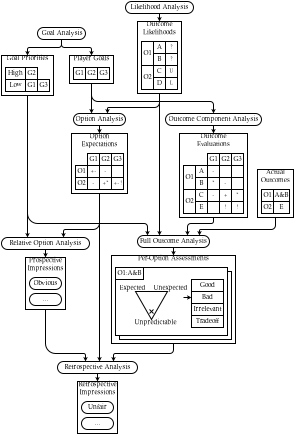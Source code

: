 <?xml version="1.0" encoding="UTF-8"?>
<dia:diagram xmlns:dia="http://www.lysator.liu.se/~alla/dia/">
  <dia:layer name="Background" visible="true" active="true">
    <dia:object type="Standard - ZigZagLine" version="1" id="O0">
      <dia:attribute name="obj_pos">
        <dia:point val="4.9,4.3"/>
      </dia:attribute>
      <dia:attribute name="obj_bb">
        <dia:rectangle val="4.784,4.275;5.016,5.856"/>
      </dia:attribute>
      <dia:attribute name="orth_points">
        <dia:point val="4.9,4.3"/>
        <dia:point val="4.9,5.2"/>
        <dia:point val="4.9,5.2"/>
        <dia:point val="4.9,5.8"/>
      </dia:attribute>
      <dia:attribute name="orth_orient">
        <dia:enum val="1"/>
        <dia:enum val="0"/>
        <dia:enum val="1"/>
      </dia:attribute>
      <dia:attribute name="autorouting">
        <dia:boolean val="false"/>
      </dia:attribute>
      <dia:attribute name="line_width">
        <dia:real val="0.05"/>
      </dia:attribute>
      <dia:attribute name="end_arrow">
        <dia:enum val="22"/>
      </dia:attribute>
      <dia:attribute name="end_arrow_length">
        <dia:real val="0.12"/>
      </dia:attribute>
      <dia:attribute name="end_arrow_width">
        <dia:real val="0.12"/>
      </dia:attribute>
      <dia:attribute name="corner_radius">
        <dia:real val="0.5"/>
      </dia:attribute>
      <dia:connections>
        <dia:connection handle="0" to="O12" connection="6"/>
      </dia:connections>
    </dia:object>
    <dia:object type="Standard - ZigZagLine" version="1" id="O1">
      <dia:attribute name="obj_pos">
        <dia:point val="4.9,4.3"/>
      </dia:attribute>
      <dia:attribute name="obj_bb">
        <dia:rectangle val="4.875,4.275;11.116,5.856"/>
      </dia:attribute>
      <dia:attribute name="orth_points">
        <dia:point val="4.9,4.3"/>
        <dia:point val="4.9,5.2"/>
        <dia:point val="11,5.2"/>
        <dia:point val="11,5.8"/>
      </dia:attribute>
      <dia:attribute name="orth_orient">
        <dia:enum val="1"/>
        <dia:enum val="0"/>
        <dia:enum val="1"/>
      </dia:attribute>
      <dia:attribute name="autorouting">
        <dia:boolean val="false"/>
      </dia:attribute>
      <dia:attribute name="line_width">
        <dia:real val="0.05"/>
      </dia:attribute>
      <dia:attribute name="end_arrow">
        <dia:enum val="22"/>
      </dia:attribute>
      <dia:attribute name="end_arrow_length">
        <dia:real val="0.12"/>
      </dia:attribute>
      <dia:attribute name="end_arrow_width">
        <dia:real val="0.12"/>
      </dia:attribute>
      <dia:attribute name="corner_radius">
        <dia:real val="0.5"/>
      </dia:attribute>
      <dia:connections>
        <dia:connection handle="0" to="O12" connection="6"/>
        <dia:connection handle="1" to="O81" connection="1"/>
      </dia:connections>
    </dia:object>
    <dia:object type="Standard - Text" version="1" id="O2">
      <dia:attribute name="obj_pos">
        <dia:point val="2.6,14.3"/>
      </dia:attribute>
      <dia:attribute name="obj_bb">
        <dia:rectangle val="2.6,13.705;2.6,14.45"/>
      </dia:attribute>
      <dia:attribute name="text">
        <dia:composite type="text">
          <dia:attribute name="string">
            <dia:string>##</dia:string>
          </dia:attribute>
          <dia:attribute name="font">
            <dia:font family="sans" style="0" name="Helvetica"/>
          </dia:attribute>
          <dia:attribute name="height">
            <dia:real val="0.8"/>
          </dia:attribute>
          <dia:attribute name="pos">
            <dia:point val="2.6,14.3"/>
          </dia:attribute>
          <dia:attribute name="color">
            <dia:color val="#000000"/>
          </dia:attribute>
          <dia:attribute name="alignment">
            <dia:enum val="0"/>
          </dia:attribute>
        </dia:composite>
      </dia:attribute>
      <dia:attribute name="valign">
        <dia:enum val="3"/>
      </dia:attribute>
      <dia:connections>
        <dia:connection handle="0" to="O154" connection="8"/>
      </dia:connections>
    </dia:object>
    <dia:object type="Standard - ZigZagLine" version="1" id="O3">
      <dia:attribute name="obj_pos">
        <dia:point val="8.3,4.8"/>
      </dia:attribute>
      <dia:attribute name="obj_bb">
        <dia:rectangle val="5.584,4.775;8.325,5.856"/>
      </dia:attribute>
      <dia:attribute name="orth_points">
        <dia:point val="8.3,4.8"/>
        <dia:point val="8.3,5.5"/>
        <dia:point val="5.7,5.5"/>
        <dia:point val="5.7,5.8"/>
      </dia:attribute>
      <dia:attribute name="orth_orient">
        <dia:enum val="1"/>
        <dia:enum val="0"/>
        <dia:enum val="1"/>
      </dia:attribute>
      <dia:attribute name="autorouting">
        <dia:boolean val="false"/>
      </dia:attribute>
      <dia:attribute name="line_width">
        <dia:real val="0.05"/>
      </dia:attribute>
      <dia:attribute name="end_arrow">
        <dia:enum val="22"/>
      </dia:attribute>
      <dia:attribute name="end_arrow_length">
        <dia:real val="0.12"/>
      </dia:attribute>
      <dia:attribute name="end_arrow_width">
        <dia:real val="0.12"/>
      </dia:attribute>
      <dia:attribute name="corner_radius">
        <dia:real val="0.5"/>
      </dia:attribute>
      <dia:connections>
        <dia:connection handle="0" to="O127" connection="6"/>
      </dia:connections>
    </dia:object>
    <dia:object type="Standard - ZigZagLine" version="1" id="O4">
      <dia:attribute name="obj_pos">
        <dia:point val="5.3,10.7"/>
      </dia:attribute>
      <dia:attribute name="obj_bb">
        <dia:rectangle val="3.384,10.675;5.325,12.056"/>
      </dia:attribute>
      <dia:attribute name="orth_points">
        <dia:point val="5.3,10.7"/>
        <dia:point val="5.3,11.6"/>
        <dia:point val="3.5,11.6"/>
        <dia:point val="3.5,12"/>
      </dia:attribute>
      <dia:attribute name="orth_orient">
        <dia:enum val="1"/>
        <dia:enum val="0"/>
        <dia:enum val="1"/>
      </dia:attribute>
      <dia:attribute name="autorouting">
        <dia:boolean val="false"/>
      </dia:attribute>
      <dia:attribute name="line_width">
        <dia:real val="0.05"/>
      </dia:attribute>
      <dia:attribute name="end_arrow">
        <dia:enum val="22"/>
      </dia:attribute>
      <dia:attribute name="end_arrow_length">
        <dia:real val="0.12"/>
      </dia:attribute>
      <dia:attribute name="end_arrow_width">
        <dia:real val="0.12"/>
      </dia:attribute>
      <dia:attribute name="corner_radius">
        <dia:real val="0.5"/>
      </dia:attribute>
    </dia:object>
    <dia:object type="Standard - ZigZagLine" version="1" id="O5">
      <dia:attribute name="obj_pos">
        <dia:point val="11,11"/>
      </dia:attribute>
      <dia:attribute name="obj_bb">
        <dia:rectangle val="9.584,10.975;11.025,11.956"/>
      </dia:attribute>
      <dia:attribute name="orth_points">
        <dia:point val="11,11"/>
        <dia:point val="11,11.3"/>
        <dia:point val="9.7,11.3"/>
        <dia:point val="9.7,11.9"/>
      </dia:attribute>
      <dia:attribute name="orth_orient">
        <dia:enum val="1"/>
        <dia:enum val="0"/>
        <dia:enum val="1"/>
      </dia:attribute>
      <dia:attribute name="autorouting">
        <dia:boolean val="false"/>
      </dia:attribute>
      <dia:attribute name="line_width">
        <dia:real val="0.05"/>
      </dia:attribute>
      <dia:attribute name="end_arrow">
        <dia:enum val="22"/>
      </dia:attribute>
      <dia:attribute name="end_arrow_length">
        <dia:real val="0.12"/>
      </dia:attribute>
      <dia:attribute name="end_arrow_width">
        <dia:real val="0.12"/>
      </dia:attribute>
      <dia:attribute name="corner_radius">
        <dia:real val="0.5"/>
      </dia:attribute>
      <dia:connections>
        <dia:connection handle="0" to="O84" connection="6"/>
      </dia:connections>
    </dia:object>
    <dia:object type="Standard - ZigZagLine" version="1" id="O6">
      <dia:attribute name="obj_pos">
        <dia:point val="14.1,11"/>
      </dia:attribute>
      <dia:attribute name="obj_bb">
        <dia:rectangle val="10.184,10.975;14.125,11.956"/>
      </dia:attribute>
      <dia:attribute name="orth_points">
        <dia:point val="14.1,11"/>
        <dia:point val="14.1,11.6"/>
        <dia:point val="10.3,11.6"/>
        <dia:point val="10.3,11.9"/>
      </dia:attribute>
      <dia:attribute name="orth_orient">
        <dia:enum val="1"/>
        <dia:enum val="0"/>
        <dia:enum val="1"/>
      </dia:attribute>
      <dia:attribute name="autorouting">
        <dia:boolean val="false"/>
      </dia:attribute>
      <dia:attribute name="line_width">
        <dia:real val="0.05"/>
      </dia:attribute>
      <dia:attribute name="end_arrow">
        <dia:enum val="22"/>
      </dia:attribute>
      <dia:attribute name="end_arrow_length">
        <dia:real val="0.12"/>
      </dia:attribute>
      <dia:attribute name="end_arrow_width">
        <dia:real val="0.12"/>
      </dia:attribute>
      <dia:attribute name="corner_radius">
        <dia:real val="0.5"/>
      </dia:attribute>
      <dia:connections>
        <dia:connection handle="0" to="O47" connection="6"/>
      </dia:connections>
    </dia:object>
    <dia:object type="Standard - Text" version="1" id="O7">
      <dia:attribute name="obj_pos">
        <dia:point val="5.2,20.5"/>
      </dia:attribute>
      <dia:attribute name="obj_bb">
        <dia:rectangle val="5.2,19.905;5.2,20.65"/>
      </dia:attribute>
      <dia:attribute name="text">
        <dia:composite type="text">
          <dia:attribute name="string">
            <dia:string>##</dia:string>
          </dia:attribute>
          <dia:attribute name="font">
            <dia:font family="sans" style="0" name="Helvetica"/>
          </dia:attribute>
          <dia:attribute name="height">
            <dia:real val="0.8"/>
          </dia:attribute>
          <dia:attribute name="pos">
            <dia:point val="5.2,20.5"/>
          </dia:attribute>
          <dia:attribute name="color">
            <dia:color val="#000000"/>
          </dia:attribute>
          <dia:attribute name="alignment">
            <dia:enum val="0"/>
          </dia:attribute>
        </dia:composite>
      </dia:attribute>
      <dia:attribute name="valign">
        <dia:enum val="3"/>
      </dia:attribute>
      <dia:connections>
        <dia:connection handle="0" to="O42" connection="8"/>
      </dia:connections>
    </dia:object>
    <dia:object type="Standard - ZigZagLine" version="1" id="O8">
      <dia:attribute name="obj_pos">
        <dia:point val="9,17.3"/>
      </dia:attribute>
      <dia:attribute name="obj_bb">
        <dia:rectangle val="5.884,17.275;9.025,18.256"/>
      </dia:attribute>
      <dia:attribute name="orth_points">
        <dia:point val="9,17.3"/>
        <dia:point val="9,17.8"/>
        <dia:point val="6,17.8"/>
        <dia:point val="6,18.2"/>
      </dia:attribute>
      <dia:attribute name="orth_orient">
        <dia:enum val="1"/>
        <dia:enum val="0"/>
        <dia:enum val="1"/>
      </dia:attribute>
      <dia:attribute name="autorouting">
        <dia:boolean val="false"/>
      </dia:attribute>
      <dia:attribute name="line_width">
        <dia:real val="0.05"/>
      </dia:attribute>
      <dia:attribute name="end_arrow">
        <dia:enum val="22"/>
      </dia:attribute>
      <dia:attribute name="end_arrow_length">
        <dia:real val="0.12"/>
      </dia:attribute>
      <dia:attribute name="end_arrow_width">
        <dia:real val="0.12"/>
      </dia:attribute>
      <dia:attribute name="corner_radius">
        <dia:real val="0.5"/>
      </dia:attribute>
      <dia:connections>
        <dia:connection handle="0" to="O60" connection="6"/>
      </dia:connections>
    </dia:object>
    <dia:object type="Standard - ZigZagLine" version="1" id="O9">
      <dia:attribute name="obj_pos">
        <dia:point val="1.7,4.9"/>
      </dia:attribute>
      <dia:attribute name="obj_bb">
        <dia:rectangle val="1.675,4.875;7.816,11.956"/>
      </dia:attribute>
      <dia:attribute name="orth_points">
        <dia:point val="1.7,4.9"/>
        <dia:point val="1.7,11.3"/>
        <dia:point val="7.7,11.3"/>
        <dia:point val="7.7,11.9"/>
      </dia:attribute>
      <dia:attribute name="orth_orient">
        <dia:enum val="1"/>
        <dia:enum val="0"/>
        <dia:enum val="1"/>
      </dia:attribute>
      <dia:attribute name="autorouting">
        <dia:boolean val="false"/>
      </dia:attribute>
      <dia:attribute name="line_width">
        <dia:real val="0.05"/>
      </dia:attribute>
      <dia:attribute name="end_arrow">
        <dia:enum val="22"/>
      </dia:attribute>
      <dia:attribute name="end_arrow_length">
        <dia:real val="0.12"/>
      </dia:attribute>
      <dia:attribute name="end_arrow_width">
        <dia:real val="0.12"/>
      </dia:attribute>
      <dia:attribute name="corner_radius">
        <dia:real val="0.5"/>
      </dia:attribute>
      <dia:connections>
        <dia:connection handle="0" to="O22" connection="6"/>
      </dia:connections>
    </dia:object>
    <dia:object type="Standard - Box" version="0" id="O10">
      <dia:attribute name="obj_pos">
        <dia:point val="2.2,1.5"/>
      </dia:attribute>
      <dia:attribute name="obj_bb">
        <dia:rectangle val="2.175,1.475;4.625,2.125"/>
      </dia:attribute>
      <dia:attribute name="elem_corner">
        <dia:point val="2.2,1.5"/>
      </dia:attribute>
      <dia:attribute name="elem_width">
        <dia:real val="2.4"/>
      </dia:attribute>
      <dia:attribute name="elem_height">
        <dia:real val="0.6"/>
      </dia:attribute>
      <dia:attribute name="border_width">
        <dia:real val="0.05"/>
      </dia:attribute>
      <dia:attribute name="show_background">
        <dia:boolean val="true"/>
      </dia:attribute>
      <dia:attribute name="corner_radius">
        <dia:real val="0.5"/>
      </dia:attribute>
    </dia:object>
    <dia:object type="Standard - Text" version="1" id="O11">
      <dia:attribute name="obj_pos">
        <dia:point val="3.4,1.8"/>
      </dia:attribute>
      <dia:attribute name="obj_bb">
        <dia:rectangle val="2.413,1.577;4.388,2.022"/>
      </dia:attribute>
      <dia:attribute name="text">
        <dia:composite type="text">
          <dia:attribute name="string">
            <dia:string>#Goal Analysis#</dia:string>
          </dia:attribute>
          <dia:attribute name="font">
            <dia:font family="TeX Gyre Pagella" style="0" name="Courier"/>
          </dia:attribute>
          <dia:attribute name="height">
            <dia:real val="0.4"/>
          </dia:attribute>
          <dia:attribute name="pos">
            <dia:point val="3.4,1.93"/>
          </dia:attribute>
          <dia:attribute name="color">
            <dia:color val="#000000"/>
          </dia:attribute>
          <dia:attribute name="alignment">
            <dia:enum val="1"/>
          </dia:attribute>
        </dia:composite>
      </dia:attribute>
      <dia:attribute name="valign">
        <dia:enum val="2"/>
      </dia:attribute>
      <dia:connections>
        <dia:connection handle="0" to="O10" connection="8"/>
      </dia:connections>
    </dia:object>
    <dia:group>
      <dia:object type="Standard - Box" version="0" id="O12">
        <dia:attribute name="obj_pos">
          <dia:point val="3.8,2.9"/>
        </dia:attribute>
        <dia:attribute name="obj_bb">
          <dia:rectangle val="3.775,2.875;6.025,4.325"/>
        </dia:attribute>
        <dia:attribute name="elem_corner">
          <dia:point val="3.8,2.9"/>
        </dia:attribute>
        <dia:attribute name="elem_width">
          <dia:real val="2.2"/>
        </dia:attribute>
        <dia:attribute name="elem_height">
          <dia:real val="1.4"/>
        </dia:attribute>
        <dia:attribute name="border_width">
          <dia:real val="0.05"/>
        </dia:attribute>
        <dia:attribute name="show_background">
          <dia:boolean val="true"/>
        </dia:attribute>
      </dia:object>
      <dia:object type="Standard - Text" version="1" id="O13">
        <dia:attribute name="obj_pos">
          <dia:point val="4.9,2.9"/>
        </dia:attribute>
        <dia:attribute name="obj_bb">
          <dia:rectangle val="4.016,2.9;5.784,3.345"/>
        </dia:attribute>
        <dia:attribute name="text">
          <dia:composite type="text">
            <dia:attribute name="string">
              <dia:string>#Player Goals#</dia:string>
            </dia:attribute>
            <dia:attribute name="font">
              <dia:font family="TeX Gyre Pagella" style="0" name="Courier"/>
            </dia:attribute>
            <dia:attribute name="height">
              <dia:real val="0.4"/>
            </dia:attribute>
            <dia:attribute name="pos">
              <dia:point val="4.9,3.252"/>
            </dia:attribute>
            <dia:attribute name="color">
              <dia:color val="#000000"/>
            </dia:attribute>
            <dia:attribute name="alignment">
              <dia:enum val="1"/>
            </dia:attribute>
          </dia:composite>
        </dia:attribute>
        <dia:attribute name="valign">
          <dia:enum val="0"/>
        </dia:attribute>
        <dia:connections>
          <dia:connection handle="0" to="O12" connection="1"/>
        </dia:connections>
      </dia:object>
      <dia:group>
        <dia:object type="Standard - Box" version="0" id="O14">
          <dia:attribute name="obj_pos">
            <dia:point val="4,3.5"/>
          </dia:attribute>
          <dia:attribute name="obj_bb">
            <dia:rectangle val="3.975,3.475;4.625,4.125"/>
          </dia:attribute>
          <dia:attribute name="elem_corner">
            <dia:point val="4,3.5"/>
          </dia:attribute>
          <dia:attribute name="elem_width">
            <dia:real val="0.6"/>
          </dia:attribute>
          <dia:attribute name="elem_height">
            <dia:real val="0.6"/>
          </dia:attribute>
          <dia:attribute name="border_width">
            <dia:real val="0.05"/>
          </dia:attribute>
          <dia:attribute name="show_background">
            <dia:boolean val="true"/>
          </dia:attribute>
        </dia:object>
        <dia:object type="Standard - Text" version="1" id="O15">
          <dia:attribute name="obj_pos">
            <dia:point val="4.3,3.8"/>
          </dia:attribute>
          <dia:attribute name="obj_bb">
            <dia:rectangle val="4.098,3.578;4.503,4.022"/>
          </dia:attribute>
          <dia:attribute name="text">
            <dia:composite type="text">
              <dia:attribute name="string">
                <dia:string>#G1#</dia:string>
              </dia:attribute>
              <dia:attribute name="font">
                <dia:font family="TeX Gyre Pagella" style="0" name="Courier"/>
              </dia:attribute>
              <dia:attribute name="height">
                <dia:real val="0.4"/>
              </dia:attribute>
              <dia:attribute name="pos">
                <dia:point val="4.3,3.93"/>
              </dia:attribute>
              <dia:attribute name="color">
                <dia:color val="#000000"/>
              </dia:attribute>
              <dia:attribute name="alignment">
                <dia:enum val="1"/>
              </dia:attribute>
            </dia:composite>
          </dia:attribute>
          <dia:attribute name="valign">
            <dia:enum val="2"/>
          </dia:attribute>
          <dia:connections>
            <dia:connection handle="0" to="O14" connection="8"/>
          </dia:connections>
        </dia:object>
        <dia:object type="Standard - Box" version="0" id="O16">
          <dia:attribute name="obj_pos">
            <dia:point val="4.6,3.5"/>
          </dia:attribute>
          <dia:attribute name="obj_bb">
            <dia:rectangle val="4.575,3.475;5.225,4.125"/>
          </dia:attribute>
          <dia:attribute name="elem_corner">
            <dia:point val="4.6,3.5"/>
          </dia:attribute>
          <dia:attribute name="elem_width">
            <dia:real val="0.6"/>
          </dia:attribute>
          <dia:attribute name="elem_height">
            <dia:real val="0.6"/>
          </dia:attribute>
          <dia:attribute name="border_width">
            <dia:real val="0.05"/>
          </dia:attribute>
          <dia:attribute name="show_background">
            <dia:boolean val="true"/>
          </dia:attribute>
        </dia:object>
        <dia:object type="Standard - Text" version="1" id="O17">
          <dia:attribute name="obj_pos">
            <dia:point val="4.9,3.8"/>
          </dia:attribute>
          <dia:attribute name="obj_bb">
            <dia:rectangle val="4.697,3.578;5.103,4.022"/>
          </dia:attribute>
          <dia:attribute name="text">
            <dia:composite type="text">
              <dia:attribute name="string">
                <dia:string>#G2#</dia:string>
              </dia:attribute>
              <dia:attribute name="font">
                <dia:font family="TeX Gyre Pagella" style="0" name="Courier"/>
              </dia:attribute>
              <dia:attribute name="height">
                <dia:real val="0.4"/>
              </dia:attribute>
              <dia:attribute name="pos">
                <dia:point val="4.9,3.93"/>
              </dia:attribute>
              <dia:attribute name="color">
                <dia:color val="#000000"/>
              </dia:attribute>
              <dia:attribute name="alignment">
                <dia:enum val="1"/>
              </dia:attribute>
            </dia:composite>
          </dia:attribute>
          <dia:attribute name="valign">
            <dia:enum val="2"/>
          </dia:attribute>
          <dia:connections>
            <dia:connection handle="0" to="O16" connection="8"/>
          </dia:connections>
        </dia:object>
        <dia:object type="Standard - Box" version="0" id="O18">
          <dia:attribute name="obj_pos">
            <dia:point val="5.2,3.5"/>
          </dia:attribute>
          <dia:attribute name="obj_bb">
            <dia:rectangle val="5.175,3.475;5.825,4.125"/>
          </dia:attribute>
          <dia:attribute name="elem_corner">
            <dia:point val="5.2,3.5"/>
          </dia:attribute>
          <dia:attribute name="elem_width">
            <dia:real val="0.6"/>
          </dia:attribute>
          <dia:attribute name="elem_height">
            <dia:real val="0.6"/>
          </dia:attribute>
          <dia:attribute name="border_width">
            <dia:real val="0.05"/>
          </dia:attribute>
          <dia:attribute name="show_background">
            <dia:boolean val="true"/>
          </dia:attribute>
        </dia:object>
        <dia:object type="Standard - Text" version="1" id="O19">
          <dia:attribute name="obj_pos">
            <dia:point val="5.5,3.8"/>
          </dia:attribute>
          <dia:attribute name="obj_bb">
            <dia:rectangle val="5.298,3.578;5.702,4.022"/>
          </dia:attribute>
          <dia:attribute name="text">
            <dia:composite type="text">
              <dia:attribute name="string">
                <dia:string>#G3#</dia:string>
              </dia:attribute>
              <dia:attribute name="font">
                <dia:font family="TeX Gyre Pagella" style="0" name="Courier"/>
              </dia:attribute>
              <dia:attribute name="height">
                <dia:real val="0.4"/>
              </dia:attribute>
              <dia:attribute name="pos">
                <dia:point val="5.5,3.93"/>
              </dia:attribute>
              <dia:attribute name="color">
                <dia:color val="#000000"/>
              </dia:attribute>
              <dia:attribute name="alignment">
                <dia:enum val="1"/>
              </dia:attribute>
            </dia:composite>
          </dia:attribute>
          <dia:attribute name="valign">
            <dia:enum val="2"/>
          </dia:attribute>
          <dia:connections>
            <dia:connection handle="0" to="O18" connection="8"/>
          </dia:connections>
        </dia:object>
      </dia:group>
    </dia:group>
    <dia:object type="Standard - ZigZagLine" version="1" id="O20">
      <dia:attribute name="obj_pos">
        <dia:point val="3.4,2.1"/>
      </dia:attribute>
      <dia:attribute name="obj_bb">
        <dia:rectangle val="3.375,2.075;5.016,2.956"/>
      </dia:attribute>
      <dia:attribute name="orth_points">
        <dia:point val="3.4,2.1"/>
        <dia:point val="3.4,2.5"/>
        <dia:point val="4.9,2.5"/>
        <dia:point val="4.9,2.9"/>
      </dia:attribute>
      <dia:attribute name="orth_orient">
        <dia:enum val="1"/>
        <dia:enum val="0"/>
        <dia:enum val="1"/>
      </dia:attribute>
      <dia:attribute name="autorouting">
        <dia:boolean val="false"/>
      </dia:attribute>
      <dia:attribute name="line_width">
        <dia:real val="0.05"/>
      </dia:attribute>
      <dia:attribute name="end_arrow">
        <dia:enum val="22"/>
      </dia:attribute>
      <dia:attribute name="end_arrow_length">
        <dia:real val="0.12"/>
      </dia:attribute>
      <dia:attribute name="end_arrow_width">
        <dia:real val="0.12"/>
      </dia:attribute>
      <dia:attribute name="corner_radius">
        <dia:real val="0.5"/>
      </dia:attribute>
      <dia:connections>
        <dia:connection handle="0" to="O10" connection="6"/>
      </dia:connections>
    </dia:object>
    <dia:object type="Standard - ZigZagLine" version="1" id="O21">
      <dia:attribute name="obj_pos">
        <dia:point val="3.4,2.1"/>
      </dia:attribute>
      <dia:attribute name="obj_bb">
        <dia:rectangle val="1.584,2.075;3.425,2.956"/>
      </dia:attribute>
      <dia:attribute name="orth_points">
        <dia:point val="3.4,2.1"/>
        <dia:point val="3.4,2.5"/>
        <dia:point val="1.7,2.5"/>
        <dia:point val="1.7,2.9"/>
      </dia:attribute>
      <dia:attribute name="orth_orient">
        <dia:enum val="1"/>
        <dia:enum val="0"/>
        <dia:enum val="1"/>
      </dia:attribute>
      <dia:attribute name="autorouting">
        <dia:boolean val="false"/>
      </dia:attribute>
      <dia:attribute name="line_width">
        <dia:real val="0.05"/>
      </dia:attribute>
      <dia:attribute name="end_arrow">
        <dia:enum val="22"/>
      </dia:attribute>
      <dia:attribute name="end_arrow_length">
        <dia:real val="0.12"/>
      </dia:attribute>
      <dia:attribute name="end_arrow_width">
        <dia:real val="0.12"/>
      </dia:attribute>
      <dia:attribute name="corner_radius">
        <dia:real val="0.5"/>
      </dia:attribute>
      <dia:connections>
        <dia:connection handle="0" to="O10" connection="6"/>
      </dia:connections>
    </dia:object>
    <dia:group>
      <dia:object type="Standard - Box" version="0" id="O22">
        <dia:attribute name="obj_pos">
          <dia:point val="0.4,2.9"/>
        </dia:attribute>
        <dia:attribute name="obj_bb">
          <dia:rectangle val="0.375,2.875;3.025,4.925"/>
        </dia:attribute>
        <dia:attribute name="elem_corner">
          <dia:point val="0.4,2.9"/>
        </dia:attribute>
        <dia:attribute name="elem_width">
          <dia:real val="2.6"/>
        </dia:attribute>
        <dia:attribute name="elem_height">
          <dia:real val="2"/>
        </dia:attribute>
        <dia:attribute name="border_width">
          <dia:real val="0.05"/>
        </dia:attribute>
        <dia:attribute name="show_background">
          <dia:boolean val="true"/>
        </dia:attribute>
      </dia:object>
      <dia:object type="Standard - Text" version="1" id="O23">
        <dia:attribute name="obj_pos">
          <dia:point val="1.7,2.9"/>
        </dia:attribute>
        <dia:attribute name="obj_bb">
          <dia:rectangle val="0.677,2.9;2.723,3.345"/>
        </dia:attribute>
        <dia:attribute name="text">
          <dia:composite type="text">
            <dia:attribute name="string">
              <dia:string>#Goal Priorities#</dia:string>
            </dia:attribute>
            <dia:attribute name="font">
              <dia:font family="TeX Gyre Pagella" style="0" name="Courier"/>
            </dia:attribute>
            <dia:attribute name="height">
              <dia:real val="0.4"/>
            </dia:attribute>
            <dia:attribute name="pos">
              <dia:point val="1.7,3.252"/>
            </dia:attribute>
            <dia:attribute name="color">
              <dia:color val="#000000"/>
            </dia:attribute>
            <dia:attribute name="alignment">
              <dia:enum val="1"/>
            </dia:attribute>
          </dia:composite>
        </dia:attribute>
        <dia:attribute name="valign">
          <dia:enum val="0"/>
        </dia:attribute>
        <dia:connections>
          <dia:connection handle="0" to="O22" connection="1"/>
        </dia:connections>
      </dia:object>
      <dia:object type="Standard - Box" version="0" id="O24">
        <dia:attribute name="obj_pos">
          <dia:point val="1.6,4.1"/>
        </dia:attribute>
        <dia:attribute name="obj_bb">
          <dia:rectangle val="1.575,4.075;2.225,4.725"/>
        </dia:attribute>
        <dia:attribute name="elem_corner">
          <dia:point val="1.6,4.1"/>
        </dia:attribute>
        <dia:attribute name="elem_width">
          <dia:real val="0.6"/>
        </dia:attribute>
        <dia:attribute name="elem_height">
          <dia:real val="0.6"/>
        </dia:attribute>
        <dia:attribute name="border_width">
          <dia:real val="0.05"/>
        </dia:attribute>
        <dia:attribute name="show_background">
          <dia:boolean val="true"/>
        </dia:attribute>
      </dia:object>
      <dia:object type="Standard - Text" version="1" id="O25">
        <dia:attribute name="obj_pos">
          <dia:point val="1.9,4.4"/>
        </dia:attribute>
        <dia:attribute name="obj_bb">
          <dia:rectangle val="1.698,4.178;2.103,4.622"/>
        </dia:attribute>
        <dia:attribute name="text">
          <dia:composite type="text">
            <dia:attribute name="string">
              <dia:string>#G1#</dia:string>
            </dia:attribute>
            <dia:attribute name="font">
              <dia:font family="TeX Gyre Pagella" style="0" name="Courier"/>
            </dia:attribute>
            <dia:attribute name="height">
              <dia:real val="0.4"/>
            </dia:attribute>
            <dia:attribute name="pos">
              <dia:point val="1.9,4.53"/>
            </dia:attribute>
            <dia:attribute name="color">
              <dia:color val="#000000"/>
            </dia:attribute>
            <dia:attribute name="alignment">
              <dia:enum val="1"/>
            </dia:attribute>
          </dia:composite>
        </dia:attribute>
        <dia:attribute name="valign">
          <dia:enum val="2"/>
        </dia:attribute>
        <dia:connections>
          <dia:connection handle="0" to="O24" connection="8"/>
        </dia:connections>
      </dia:object>
      <dia:object type="Standard - Box" version="0" id="O26">
        <dia:attribute name="obj_pos">
          <dia:point val="1.6,3.5"/>
        </dia:attribute>
        <dia:attribute name="obj_bb">
          <dia:rectangle val="1.575,3.475;2.225,4.125"/>
        </dia:attribute>
        <dia:attribute name="elem_corner">
          <dia:point val="1.6,3.5"/>
        </dia:attribute>
        <dia:attribute name="elem_width">
          <dia:real val="0.6"/>
        </dia:attribute>
        <dia:attribute name="elem_height">
          <dia:real val="0.6"/>
        </dia:attribute>
        <dia:attribute name="border_width">
          <dia:real val="0.05"/>
        </dia:attribute>
        <dia:attribute name="show_background">
          <dia:boolean val="true"/>
        </dia:attribute>
      </dia:object>
      <dia:object type="Standard - Text" version="1" id="O27">
        <dia:attribute name="obj_pos">
          <dia:point val="1.9,3.8"/>
        </dia:attribute>
        <dia:attribute name="obj_bb">
          <dia:rectangle val="1.698,3.578;2.103,4.022"/>
        </dia:attribute>
        <dia:attribute name="text">
          <dia:composite type="text">
            <dia:attribute name="string">
              <dia:string>#G2#</dia:string>
            </dia:attribute>
            <dia:attribute name="font">
              <dia:font family="TeX Gyre Pagella" style="0" name="Courier"/>
            </dia:attribute>
            <dia:attribute name="height">
              <dia:real val="0.4"/>
            </dia:attribute>
            <dia:attribute name="pos">
              <dia:point val="1.9,3.93"/>
            </dia:attribute>
            <dia:attribute name="color">
              <dia:color val="#000000"/>
            </dia:attribute>
            <dia:attribute name="alignment">
              <dia:enum val="1"/>
            </dia:attribute>
          </dia:composite>
        </dia:attribute>
        <dia:attribute name="valign">
          <dia:enum val="2"/>
        </dia:attribute>
        <dia:connections>
          <dia:connection handle="0" to="O26" connection="8"/>
        </dia:connections>
      </dia:object>
      <dia:object type="Standard - Box" version="0" id="O28">
        <dia:attribute name="obj_pos">
          <dia:point val="2.2,4.1"/>
        </dia:attribute>
        <dia:attribute name="obj_bb">
          <dia:rectangle val="2.175,4.075;2.825,4.725"/>
        </dia:attribute>
        <dia:attribute name="elem_corner">
          <dia:point val="2.2,4.1"/>
        </dia:attribute>
        <dia:attribute name="elem_width">
          <dia:real val="0.6"/>
        </dia:attribute>
        <dia:attribute name="elem_height">
          <dia:real val="0.6"/>
        </dia:attribute>
        <dia:attribute name="border_width">
          <dia:real val="0.05"/>
        </dia:attribute>
        <dia:attribute name="show_background">
          <dia:boolean val="true"/>
        </dia:attribute>
      </dia:object>
      <dia:object type="Standard - Text" version="1" id="O29">
        <dia:attribute name="obj_pos">
          <dia:point val="2.5,4.4"/>
        </dia:attribute>
        <dia:attribute name="obj_bb">
          <dia:rectangle val="2.297,4.178;2.703,4.622"/>
        </dia:attribute>
        <dia:attribute name="text">
          <dia:composite type="text">
            <dia:attribute name="string">
              <dia:string>#G3#</dia:string>
            </dia:attribute>
            <dia:attribute name="font">
              <dia:font family="TeX Gyre Pagella" style="0" name="Courier"/>
            </dia:attribute>
            <dia:attribute name="height">
              <dia:real val="0.4"/>
            </dia:attribute>
            <dia:attribute name="pos">
              <dia:point val="2.5,4.53"/>
            </dia:attribute>
            <dia:attribute name="color">
              <dia:color val="#000000"/>
            </dia:attribute>
            <dia:attribute name="alignment">
              <dia:enum val="1"/>
            </dia:attribute>
          </dia:composite>
        </dia:attribute>
        <dia:attribute name="valign">
          <dia:enum val="2"/>
        </dia:attribute>
        <dia:connections>
          <dia:connection handle="0" to="O28" connection="8"/>
        </dia:connections>
      </dia:object>
      <dia:object type="Standard - Box" version="0" id="O30">
        <dia:attribute name="obj_pos">
          <dia:point val="0.6,3.5"/>
        </dia:attribute>
        <dia:attribute name="obj_bb">
          <dia:rectangle val="0.575,3.475;1.625,4.125"/>
        </dia:attribute>
        <dia:attribute name="elem_corner">
          <dia:point val="0.6,3.5"/>
        </dia:attribute>
        <dia:attribute name="elem_width">
          <dia:real val="1"/>
        </dia:attribute>
        <dia:attribute name="elem_height">
          <dia:real val="0.6"/>
        </dia:attribute>
        <dia:attribute name="border_width">
          <dia:real val="0.05"/>
        </dia:attribute>
        <dia:attribute name="show_background">
          <dia:boolean val="true"/>
        </dia:attribute>
      </dia:object>
      <dia:object type="Standard - Box" version="0" id="O31">
        <dia:attribute name="obj_pos">
          <dia:point val="0.6,4.1"/>
        </dia:attribute>
        <dia:attribute name="obj_bb">
          <dia:rectangle val="0.575,4.075;1.625,4.725"/>
        </dia:attribute>
        <dia:attribute name="elem_corner">
          <dia:point val="0.6,4.1"/>
        </dia:attribute>
        <dia:attribute name="elem_width">
          <dia:real val="1"/>
        </dia:attribute>
        <dia:attribute name="elem_height">
          <dia:real val="0.6"/>
        </dia:attribute>
        <dia:attribute name="border_width">
          <dia:real val="0.05"/>
        </dia:attribute>
        <dia:attribute name="show_background">
          <dia:boolean val="true"/>
        </dia:attribute>
      </dia:object>
      <dia:object type="Standard - Text" version="1" id="O32">
        <dia:attribute name="obj_pos">
          <dia:point val="1.1,3.8"/>
        </dia:attribute>
        <dia:attribute name="obj_bb">
          <dia:rectangle val="0.738,3.578;1.462,4.022"/>
        </dia:attribute>
        <dia:attribute name="text">
          <dia:composite type="text">
            <dia:attribute name="string">
              <dia:string>#High#</dia:string>
            </dia:attribute>
            <dia:attribute name="font">
              <dia:font family="TeX Gyre Pagella" style="0" name="Courier"/>
            </dia:attribute>
            <dia:attribute name="height">
              <dia:real val="0.4"/>
            </dia:attribute>
            <dia:attribute name="pos">
              <dia:point val="1.1,3.93"/>
            </dia:attribute>
            <dia:attribute name="color">
              <dia:color val="#000000"/>
            </dia:attribute>
            <dia:attribute name="alignment">
              <dia:enum val="1"/>
            </dia:attribute>
          </dia:composite>
        </dia:attribute>
        <dia:attribute name="valign">
          <dia:enum val="2"/>
        </dia:attribute>
        <dia:connections>
          <dia:connection handle="0" to="O30" connection="8"/>
        </dia:connections>
      </dia:object>
      <dia:object type="Standard - Text" version="1" id="O33">
        <dia:attribute name="obj_pos">
          <dia:point val="1.1,4.4"/>
        </dia:attribute>
        <dia:attribute name="obj_bb">
          <dia:rectangle val="0.785,4.178;1.415,4.622"/>
        </dia:attribute>
        <dia:attribute name="text">
          <dia:composite type="text">
            <dia:attribute name="string">
              <dia:string>#Low#</dia:string>
            </dia:attribute>
            <dia:attribute name="font">
              <dia:font family="TeX Gyre Pagella" style="0" name="Courier"/>
            </dia:attribute>
            <dia:attribute name="height">
              <dia:real val="0.4"/>
            </dia:attribute>
            <dia:attribute name="pos">
              <dia:point val="1.1,4.53"/>
            </dia:attribute>
            <dia:attribute name="color">
              <dia:color val="#000000"/>
            </dia:attribute>
            <dia:attribute name="alignment">
              <dia:enum val="1"/>
            </dia:attribute>
          </dia:composite>
        </dia:attribute>
        <dia:attribute name="valign">
          <dia:enum val="2"/>
        </dia:attribute>
        <dia:connections>
          <dia:connection handle="0" to="O31" connection="8"/>
        </dia:connections>
      </dia:object>
    </dia:group>
    <dia:object type="Standard - Line" version="0" id="O34">
      <dia:attribute name="obj_pos">
        <dia:point val="1.7,10.3"/>
      </dia:attribute>
      <dia:attribute name="obj_bb">
        <dia:rectangle val="1.584,10.275;1.816,12.056"/>
      </dia:attribute>
      <dia:attribute name="conn_endpoints">
        <dia:point val="1.7,10.3"/>
        <dia:point val="1.7,12"/>
      </dia:attribute>
      <dia:attribute name="numcp">
        <dia:int val="1"/>
      </dia:attribute>
      <dia:attribute name="line_width">
        <dia:real val="0.05"/>
      </dia:attribute>
      <dia:attribute name="end_arrow">
        <dia:enum val="22"/>
      </dia:attribute>
      <dia:attribute name="end_arrow_length">
        <dia:real val="0.12"/>
      </dia:attribute>
      <dia:attribute name="end_arrow_width">
        <dia:real val="0.12"/>
      </dia:attribute>
    </dia:object>
    <dia:object type="Standard - ZigZagLine" version="1" id="O35">
      <dia:attribute name="obj_pos">
        <dia:point val="2.6,15.6"/>
      </dia:attribute>
      <dia:attribute name="obj_bb">
        <dia:rectangle val="2.575,15.575;4.716,18.256"/>
      </dia:attribute>
      <dia:attribute name="orth_points">
        <dia:point val="2.6,15.6"/>
        <dia:point val="2.6,17.8"/>
        <dia:point val="4.6,17.8"/>
        <dia:point val="4.6,18.2"/>
      </dia:attribute>
      <dia:attribute name="orth_orient">
        <dia:enum val="1"/>
        <dia:enum val="0"/>
        <dia:enum val="1"/>
      </dia:attribute>
      <dia:attribute name="autorouting">
        <dia:boolean val="false"/>
      </dia:attribute>
      <dia:attribute name="line_width">
        <dia:real val="0.05"/>
      </dia:attribute>
      <dia:attribute name="end_arrow">
        <dia:enum val="22"/>
      </dia:attribute>
      <dia:attribute name="end_arrow_length">
        <dia:real val="0.12"/>
      </dia:attribute>
      <dia:attribute name="end_arrow_width">
        <dia:real val="0.12"/>
      </dia:attribute>
      <dia:attribute name="corner_radius">
        <dia:real val="0.5"/>
      </dia:attribute>
    </dia:object>
    <dia:object type="Standard - ZigZagLine" version="1" id="O36">
      <dia:attribute name="obj_pos">
        <dia:point val="8.3,4.8"/>
      </dia:attribute>
      <dia:attribute name="obj_bb">
        <dia:rectangle val="8.184,4.775;8.416,11.956"/>
      </dia:attribute>
      <dia:attribute name="orth_points">
        <dia:point val="8.3,4.8"/>
        <dia:point val="8.3,11.3"/>
        <dia:point val="8.3,11.3"/>
        <dia:point val="8.3,11.9"/>
      </dia:attribute>
      <dia:attribute name="orth_orient">
        <dia:enum val="1"/>
        <dia:enum val="0"/>
        <dia:enum val="1"/>
      </dia:attribute>
      <dia:attribute name="autorouting">
        <dia:boolean val="false"/>
      </dia:attribute>
      <dia:attribute name="line_width">
        <dia:real val="0.05"/>
      </dia:attribute>
      <dia:attribute name="end_arrow">
        <dia:enum val="22"/>
      </dia:attribute>
      <dia:attribute name="end_arrow_length">
        <dia:real val="0.12"/>
      </dia:attribute>
      <dia:attribute name="end_arrow_width">
        <dia:real val="0.12"/>
      </dia:attribute>
      <dia:attribute name="corner_radius">
        <dia:real val="0.5"/>
      </dia:attribute>
      <dia:connections>
        <dia:connection handle="0" to="O127" connection="6"/>
      </dia:connections>
    </dia:object>
    <dia:group>
      <dia:object type="Standard - Box" version="0" id="O37">
        <dia:attribute name="obj_pos">
          <dia:point val="3.2,18.2"/>
        </dia:attribute>
        <dia:attribute name="obj_bb">
          <dia:rectangle val="3.175,18.175;7.225,18.825"/>
        </dia:attribute>
        <dia:attribute name="elem_corner">
          <dia:point val="3.2,18.2"/>
        </dia:attribute>
        <dia:attribute name="elem_width">
          <dia:real val="4"/>
        </dia:attribute>
        <dia:attribute name="elem_height">
          <dia:real val="0.6"/>
        </dia:attribute>
        <dia:attribute name="border_width">
          <dia:real val="0.05"/>
        </dia:attribute>
        <dia:attribute name="show_background">
          <dia:boolean val="true"/>
        </dia:attribute>
        <dia:attribute name="corner_radius">
          <dia:real val="0.5"/>
        </dia:attribute>
      </dia:object>
      <dia:object type="Standard - Text" version="1" id="O38">
        <dia:attribute name="obj_pos">
          <dia:point val="5.2,18.5"/>
        </dia:attribute>
        <dia:attribute name="obj_bb">
          <dia:rectangle val="3.595,18.277;6.805,18.723"/>
        </dia:attribute>
        <dia:attribute name="text">
          <dia:composite type="text">
            <dia:attribute name="string">
              <dia:string>#Retrospective Analysis#</dia:string>
            </dia:attribute>
            <dia:attribute name="font">
              <dia:font family="TeX Gyre Pagella" style="0" name="Courier"/>
            </dia:attribute>
            <dia:attribute name="height">
              <dia:real val="0.4"/>
            </dia:attribute>
            <dia:attribute name="pos">
              <dia:point val="5.2,18.63"/>
            </dia:attribute>
            <dia:attribute name="color">
              <dia:color val="#000000"/>
            </dia:attribute>
            <dia:attribute name="alignment">
              <dia:enum val="1"/>
            </dia:attribute>
          </dia:composite>
        </dia:attribute>
        <dia:attribute name="valign">
          <dia:enum val="2"/>
        </dia:attribute>
        <dia:connections>
          <dia:connection handle="0" to="O37" connection="8"/>
        </dia:connections>
      </dia:object>
      <dia:object type="Standard - Line" version="0" id="O39">
        <dia:attribute name="obj_pos">
          <dia:point val="5.2,18.8"/>
        </dia:attribute>
        <dia:attribute name="obj_bb">
          <dia:rectangle val="5.084,18.775;5.316,19.256"/>
        </dia:attribute>
        <dia:attribute name="conn_endpoints">
          <dia:point val="5.2,18.8"/>
          <dia:point val="5.2,19.2"/>
        </dia:attribute>
        <dia:attribute name="numcp">
          <dia:int val="1"/>
        </dia:attribute>
        <dia:attribute name="line_width">
          <dia:real val="0.05"/>
        </dia:attribute>
        <dia:attribute name="end_arrow">
          <dia:enum val="22"/>
        </dia:attribute>
        <dia:attribute name="end_arrow_length">
          <dia:real val="0.12"/>
        </dia:attribute>
        <dia:attribute name="end_arrow_width">
          <dia:real val="0.12"/>
        </dia:attribute>
        <dia:connections>
          <dia:connection handle="0" to="O37" connection="6"/>
        </dia:connections>
      </dia:object>
      <dia:group>
        <dia:object type="Standard - Box" version="0" id="O40">
          <dia:attribute name="obj_pos">
            <dia:point val="4.2,19.2"/>
          </dia:attribute>
          <dia:attribute name="obj_bb">
            <dia:rectangle val="4.175,19.175;6.225,21.825"/>
          </dia:attribute>
          <dia:attribute name="elem_corner">
            <dia:point val="4.2,19.2"/>
          </dia:attribute>
          <dia:attribute name="elem_width">
            <dia:real val="2"/>
          </dia:attribute>
          <dia:attribute name="elem_height">
            <dia:real val="2.6"/>
          </dia:attribute>
          <dia:attribute name="border_width">
            <dia:real val="0.05"/>
          </dia:attribute>
          <dia:attribute name="show_background">
            <dia:boolean val="true"/>
          </dia:attribute>
        </dia:object>
        <dia:object type="Standard - Text" version="1" id="O41">
          <dia:attribute name="obj_pos">
            <dia:point val="5.2,19.2"/>
          </dia:attribute>
          <dia:attribute name="obj_bb">
            <dia:rectangle val="4.246,19.2;6.154,20.045"/>
          </dia:attribute>
          <dia:attribute name="text">
            <dia:composite type="text">
              <dia:attribute name="string">
                <dia:string>#Retrospective
Impressions#</dia:string>
              </dia:attribute>
              <dia:attribute name="font">
                <dia:font family="TeX Gyre Pagella" style="0" name="Courier"/>
              </dia:attribute>
              <dia:attribute name="height">
                <dia:real val="0.4"/>
              </dia:attribute>
              <dia:attribute name="pos">
                <dia:point val="5.2,19.552"/>
              </dia:attribute>
              <dia:attribute name="color">
                <dia:color val="#000000"/>
              </dia:attribute>
              <dia:attribute name="alignment">
                <dia:enum val="1"/>
              </dia:attribute>
            </dia:composite>
          </dia:attribute>
          <dia:attribute name="valign">
            <dia:enum val="0"/>
          </dia:attribute>
          <dia:connections>
            <dia:connection handle="0" to="O40" connection="1"/>
          </dia:connections>
        </dia:object>
        <dia:group>
          <dia:object type="Standard - Box" version="0" id="O42">
            <dia:attribute name="obj_pos">
              <dia:point val="4.4,20.2"/>
            </dia:attribute>
            <dia:attribute name="obj_bb">
              <dia:rectangle val="4.375,20.175;6.025,20.825"/>
            </dia:attribute>
            <dia:attribute name="elem_corner">
              <dia:point val="4.4,20.2"/>
            </dia:attribute>
            <dia:attribute name="elem_width">
              <dia:real val="1.6"/>
            </dia:attribute>
            <dia:attribute name="elem_height">
              <dia:real val="0.6"/>
            </dia:attribute>
            <dia:attribute name="border_width">
              <dia:real val="0.05"/>
            </dia:attribute>
            <dia:attribute name="show_background">
              <dia:boolean val="true"/>
            </dia:attribute>
            <dia:attribute name="corner_radius">
              <dia:real val="0.3"/>
            </dia:attribute>
          </dia:object>
          <dia:object type="Standard - Text" version="1" id="O43">
            <dia:attribute name="obj_pos">
              <dia:point val="5.2,20.5"/>
            </dia:attribute>
            <dia:attribute name="obj_bb">
              <dia:rectangle val="4.744,20.277;5.656,20.723"/>
            </dia:attribute>
            <dia:attribute name="text">
              <dia:composite type="text">
                <dia:attribute name="string">
                  <dia:string>#Unfair#</dia:string>
                </dia:attribute>
                <dia:attribute name="font">
                  <dia:font family="TeX Gyre Pagella" style="0" name="Courier"/>
                </dia:attribute>
                <dia:attribute name="height">
                  <dia:real val="0.4"/>
                </dia:attribute>
                <dia:attribute name="pos">
                  <dia:point val="5.2,20.63"/>
                </dia:attribute>
                <dia:attribute name="color">
                  <dia:color val="#000000"/>
                </dia:attribute>
                <dia:attribute name="alignment">
                  <dia:enum val="1"/>
                </dia:attribute>
              </dia:composite>
            </dia:attribute>
            <dia:attribute name="valign">
              <dia:enum val="2"/>
            </dia:attribute>
            <dia:connections>
              <dia:connection handle="0" to="O42" connection="8"/>
            </dia:connections>
          </dia:object>
          <dia:object type="Standard - Box" version="0" id="O44">
            <dia:attribute name="obj_pos">
              <dia:point val="4.4,21"/>
            </dia:attribute>
            <dia:attribute name="obj_bb">
              <dia:rectangle val="4.375,20.975;6.025,21.625"/>
            </dia:attribute>
            <dia:attribute name="elem_corner">
              <dia:point val="4.4,21"/>
            </dia:attribute>
            <dia:attribute name="elem_width">
              <dia:real val="1.6"/>
            </dia:attribute>
            <dia:attribute name="elem_height">
              <dia:real val="0.6"/>
            </dia:attribute>
            <dia:attribute name="border_width">
              <dia:real val="0.05"/>
            </dia:attribute>
            <dia:attribute name="show_background">
              <dia:boolean val="true"/>
            </dia:attribute>
            <dia:attribute name="corner_radius">
              <dia:real val="0.3"/>
            </dia:attribute>
          </dia:object>
          <dia:object type="Standard - Text" version="1" id="O45">
            <dia:attribute name="obj_pos">
              <dia:point val="5.2,21.3"/>
            </dia:attribute>
            <dia:attribute name="obj_bb">
              <dia:rectangle val="5.08,21.078;5.32,21.523"/>
            </dia:attribute>
            <dia:attribute name="text">
              <dia:composite type="text">
                <dia:attribute name="string">
                  <dia:string>#...#</dia:string>
                </dia:attribute>
                <dia:attribute name="font">
                  <dia:font family="TeX Gyre Pagella" style="0" name="Courier"/>
                </dia:attribute>
                <dia:attribute name="height">
                  <dia:real val="0.4"/>
                </dia:attribute>
                <dia:attribute name="pos">
                  <dia:point val="5.2,21.43"/>
                </dia:attribute>
                <dia:attribute name="color">
                  <dia:color val="#000000"/>
                </dia:attribute>
                <dia:attribute name="alignment">
                  <dia:enum val="1"/>
                </dia:attribute>
              </dia:composite>
            </dia:attribute>
            <dia:attribute name="valign">
              <dia:enum val="2"/>
            </dia:attribute>
            <dia:connections>
              <dia:connection handle="0" to="O44" connection="8"/>
            </dia:connections>
          </dia:object>
        </dia:group>
      </dia:group>
    </dia:group>
    <dia:object type="Standard - ZigZagLine" version="1" id="O46">
      <dia:attribute name="obj_pos">
        <dia:point val="5.3,9.8"/>
      </dia:attribute>
      <dia:attribute name="obj_bb">
        <dia:rectangle val="5.184,9.775;5.416,18.256"/>
      </dia:attribute>
      <dia:attribute name="orth_points">
        <dia:point val="5.3,9.8"/>
        <dia:point val="5.3,12.3"/>
        <dia:point val="5.3,12.3"/>
        <dia:point val="5.3,18.2"/>
      </dia:attribute>
      <dia:attribute name="orth_orient">
        <dia:enum val="1"/>
        <dia:enum val="0"/>
        <dia:enum val="1"/>
      </dia:attribute>
      <dia:attribute name="autorouting">
        <dia:boolean val="false"/>
      </dia:attribute>
      <dia:attribute name="line_width">
        <dia:real val="0.05"/>
      </dia:attribute>
      <dia:attribute name="end_arrow">
        <dia:enum val="22"/>
      </dia:attribute>
      <dia:attribute name="end_arrow_length">
        <dia:real val="0.12"/>
      </dia:attribute>
      <dia:attribute name="end_arrow_width">
        <dia:real val="0.12"/>
      </dia:attribute>
      <dia:attribute name="corner_radius">
        <dia:real val="0.5"/>
      </dia:attribute>
      <dia:connections>
        <dia:connection handle="0" to="O161" connection="6"/>
      </dia:connections>
    </dia:object>
    <dia:group>
      <dia:object type="Standard - Box" version="0" id="O47">
        <dia:attribute name="obj_pos">
          <dia:point val="13.2,8.6"/>
        </dia:attribute>
        <dia:attribute name="obj_bb">
          <dia:rectangle val="13.175,8.575;15.025,11.025"/>
        </dia:attribute>
        <dia:attribute name="elem_corner">
          <dia:point val="13.2,8.6"/>
        </dia:attribute>
        <dia:attribute name="elem_width">
          <dia:real val="1.8"/>
        </dia:attribute>
        <dia:attribute name="elem_height">
          <dia:real val="2.4"/>
        </dia:attribute>
        <dia:attribute name="border_width">
          <dia:real val="0.05"/>
        </dia:attribute>
        <dia:attribute name="show_background">
          <dia:boolean val="true"/>
        </dia:attribute>
      </dia:object>
      <dia:object type="Standard - Text" version="1" id="O48">
        <dia:attribute name="obj_pos">
          <dia:point val="14.1,8.6"/>
        </dia:attribute>
        <dia:attribute name="obj_bb">
          <dia:rectangle val="13.381,8.6;14.819,9.445"/>
        </dia:attribute>
        <dia:attribute name="text">
          <dia:composite type="text">
            <dia:attribute name="string">
              <dia:string>#Actual
Outcomes#</dia:string>
            </dia:attribute>
            <dia:attribute name="font">
              <dia:font family="TeX Gyre Pagella" style="0" name="Courier"/>
            </dia:attribute>
            <dia:attribute name="height">
              <dia:real val="0.4"/>
            </dia:attribute>
            <dia:attribute name="pos">
              <dia:point val="14.1,8.953"/>
            </dia:attribute>
            <dia:attribute name="color">
              <dia:color val="#000000"/>
            </dia:attribute>
            <dia:attribute name="alignment">
              <dia:enum val="1"/>
            </dia:attribute>
          </dia:composite>
        </dia:attribute>
        <dia:attribute name="valign">
          <dia:enum val="0"/>
        </dia:attribute>
        <dia:connections>
          <dia:connection handle="0" to="O47" connection="1"/>
        </dia:connections>
      </dia:object>
      <dia:group>
        <dia:object type="Standard - Box" version="0" id="O49">
          <dia:attribute name="obj_pos">
            <dia:point val="14,9.6"/>
          </dia:attribute>
          <dia:attribute name="obj_bb">
            <dia:rectangle val="13.975,9.575;14.825,10.225"/>
          </dia:attribute>
          <dia:attribute name="elem_corner">
            <dia:point val="14,9.6"/>
          </dia:attribute>
          <dia:attribute name="elem_width">
            <dia:real val="0.8"/>
          </dia:attribute>
          <dia:attribute name="elem_height">
            <dia:real val="0.6"/>
          </dia:attribute>
          <dia:attribute name="border_width">
            <dia:real val="0.05"/>
          </dia:attribute>
          <dia:attribute name="show_background">
            <dia:boolean val="true"/>
          </dia:attribute>
        </dia:object>
        <dia:object type="Standard - Text" version="1" id="O50">
          <dia:attribute name="obj_pos">
            <dia:point val="14.4,9.9"/>
          </dia:attribute>
          <dia:attribute name="obj_bb">
            <dia:rectangle val="14.053,9.678;14.748,10.123"/>
          </dia:attribute>
          <dia:attribute name="text">
            <dia:composite type="text">
              <dia:attribute name="string">
                <dia:string>#A&amp;B#</dia:string>
              </dia:attribute>
              <dia:attribute name="font">
                <dia:font family="TeX Gyre Pagella" style="0" name="Courier"/>
              </dia:attribute>
              <dia:attribute name="height">
                <dia:real val="0.4"/>
              </dia:attribute>
              <dia:attribute name="pos">
                <dia:point val="14.4,10.03"/>
              </dia:attribute>
              <dia:attribute name="color">
                <dia:color val="#000000"/>
              </dia:attribute>
              <dia:attribute name="alignment">
                <dia:enum val="1"/>
              </dia:attribute>
            </dia:composite>
          </dia:attribute>
          <dia:attribute name="valign">
            <dia:enum val="2"/>
          </dia:attribute>
          <dia:connections>
            <dia:connection handle="0" to="O49" connection="8"/>
          </dia:connections>
        </dia:object>
        <dia:object type="Standard - Box" version="0" id="O51">
          <dia:attribute name="obj_pos">
            <dia:point val="13.4,9.6"/>
          </dia:attribute>
          <dia:attribute name="obj_bb">
            <dia:rectangle val="13.375,9.575;14.025,10.225"/>
          </dia:attribute>
          <dia:attribute name="elem_corner">
            <dia:point val="13.4,9.6"/>
          </dia:attribute>
          <dia:attribute name="elem_width">
            <dia:real val="0.6"/>
          </dia:attribute>
          <dia:attribute name="elem_height">
            <dia:real val="0.6"/>
          </dia:attribute>
          <dia:attribute name="border_width">
            <dia:real val="0.05"/>
          </dia:attribute>
          <dia:attribute name="show_background">
            <dia:boolean val="true"/>
          </dia:attribute>
        </dia:object>
        <dia:object type="Standard - Text" version="1" id="O52">
          <dia:attribute name="obj_pos">
            <dia:point val="13.7,9.9"/>
          </dia:attribute>
          <dia:attribute name="obj_bb">
            <dia:rectangle val="13.494,9.678;13.906,10.123"/>
          </dia:attribute>
          <dia:attribute name="text">
            <dia:composite type="text">
              <dia:attribute name="string">
                <dia:string>#O1#</dia:string>
              </dia:attribute>
              <dia:attribute name="font">
                <dia:font family="TeX Gyre Pagella" style="0" name="Courier"/>
              </dia:attribute>
              <dia:attribute name="height">
                <dia:real val="0.4"/>
              </dia:attribute>
              <dia:attribute name="pos">
                <dia:point val="13.7,10.03"/>
              </dia:attribute>
              <dia:attribute name="color">
                <dia:color val="#000000"/>
              </dia:attribute>
              <dia:attribute name="alignment">
                <dia:enum val="1"/>
              </dia:attribute>
            </dia:composite>
          </dia:attribute>
          <dia:attribute name="valign">
            <dia:enum val="2"/>
          </dia:attribute>
          <dia:connections>
            <dia:connection handle="0" to="O51" connection="8"/>
          </dia:connections>
        </dia:object>
        <dia:object type="Standard - Box" version="0" id="O53">
          <dia:attribute name="obj_pos">
            <dia:point val="14,10.2"/>
          </dia:attribute>
          <dia:attribute name="obj_bb">
            <dia:rectangle val="13.975,10.175;14.825,10.825"/>
          </dia:attribute>
          <dia:attribute name="elem_corner">
            <dia:point val="14,10.2"/>
          </dia:attribute>
          <dia:attribute name="elem_width">
            <dia:real val="0.8"/>
          </dia:attribute>
          <dia:attribute name="elem_height">
            <dia:real val="0.6"/>
          </dia:attribute>
          <dia:attribute name="border_width">
            <dia:real val="0.05"/>
          </dia:attribute>
          <dia:attribute name="show_background">
            <dia:boolean val="true"/>
          </dia:attribute>
        </dia:object>
        <dia:object type="Standard - Text" version="1" id="O54">
          <dia:attribute name="obj_pos">
            <dia:point val="14.4,10.5"/>
          </dia:attribute>
          <dia:attribute name="obj_bb">
            <dia:rectangle val="14.303,10.277;14.498,10.723"/>
          </dia:attribute>
          <dia:attribute name="text">
            <dia:composite type="text">
              <dia:attribute name="string">
                <dia:string>#E#</dia:string>
              </dia:attribute>
              <dia:attribute name="font">
                <dia:font family="TeX Gyre Pagella" style="0" name="Courier"/>
              </dia:attribute>
              <dia:attribute name="height">
                <dia:real val="0.4"/>
              </dia:attribute>
              <dia:attribute name="pos">
                <dia:point val="14.4,10.63"/>
              </dia:attribute>
              <dia:attribute name="color">
                <dia:color val="#000000"/>
              </dia:attribute>
              <dia:attribute name="alignment">
                <dia:enum val="1"/>
              </dia:attribute>
            </dia:composite>
          </dia:attribute>
          <dia:attribute name="valign">
            <dia:enum val="2"/>
          </dia:attribute>
          <dia:connections>
            <dia:connection handle="0" to="O53" connection="8"/>
          </dia:connections>
        </dia:object>
        <dia:object type="Standard - Box" version="0" id="O55">
          <dia:attribute name="obj_pos">
            <dia:point val="13.4,10.2"/>
          </dia:attribute>
          <dia:attribute name="obj_bb">
            <dia:rectangle val="13.375,10.175;14.025,10.825"/>
          </dia:attribute>
          <dia:attribute name="elem_corner">
            <dia:point val="13.4,10.2"/>
          </dia:attribute>
          <dia:attribute name="elem_width">
            <dia:real val="0.6"/>
          </dia:attribute>
          <dia:attribute name="elem_height">
            <dia:real val="0.6"/>
          </dia:attribute>
          <dia:attribute name="border_width">
            <dia:real val="0.05"/>
          </dia:attribute>
          <dia:attribute name="show_background">
            <dia:boolean val="true"/>
          </dia:attribute>
        </dia:object>
        <dia:object type="Standard - Text" version="1" id="O56">
          <dia:attribute name="obj_pos">
            <dia:point val="13.7,10.5"/>
          </dia:attribute>
          <dia:attribute name="obj_bb">
            <dia:rectangle val="13.494,10.277;13.906,10.723"/>
          </dia:attribute>
          <dia:attribute name="text">
            <dia:composite type="text">
              <dia:attribute name="string">
                <dia:string>#O2#</dia:string>
              </dia:attribute>
              <dia:attribute name="font">
                <dia:font family="TeX Gyre Pagella" style="0" name="Courier"/>
              </dia:attribute>
              <dia:attribute name="height">
                <dia:real val="0.4"/>
              </dia:attribute>
              <dia:attribute name="pos">
                <dia:point val="13.7,10.63"/>
              </dia:attribute>
              <dia:attribute name="color">
                <dia:color val="#000000"/>
              </dia:attribute>
              <dia:attribute name="alignment">
                <dia:enum val="1"/>
              </dia:attribute>
            </dia:composite>
          </dia:attribute>
          <dia:attribute name="valign">
            <dia:enum val="2"/>
          </dia:attribute>
          <dia:connections>
            <dia:connection handle="0" to="O55" connection="8"/>
          </dia:connections>
        </dia:object>
      </dia:group>
    </dia:group>
    <dia:group>
      <dia:object type="Standard - Box" version="0" id="O57">
        <dia:attribute name="obj_pos">
          <dia:point val="7.2,11.9"/>
        </dia:attribute>
        <dia:attribute name="obj_bb">
          <dia:rectangle val="7.175,11.875;10.825,12.525"/>
        </dia:attribute>
        <dia:attribute name="elem_corner">
          <dia:point val="7.2,11.9"/>
        </dia:attribute>
        <dia:attribute name="elem_width">
          <dia:real val="3.6"/>
        </dia:attribute>
        <dia:attribute name="elem_height">
          <dia:real val="0.6"/>
        </dia:attribute>
        <dia:attribute name="border_width">
          <dia:real val="0.05"/>
        </dia:attribute>
        <dia:attribute name="show_background">
          <dia:boolean val="true"/>
        </dia:attribute>
        <dia:attribute name="corner_radius">
          <dia:real val="0.5"/>
        </dia:attribute>
      </dia:object>
      <dia:object type="Standard - Text" version="1" id="O58">
        <dia:attribute name="obj_pos">
          <dia:point val="9,12.2"/>
        </dia:attribute>
        <dia:attribute name="obj_bb">
          <dia:rectangle val="7.384,11.977;10.616,12.422"/>
        </dia:attribute>
        <dia:attribute name="text">
          <dia:composite type="text">
            <dia:attribute name="string">
              <dia:string>#Full Outcome Analysis#</dia:string>
            </dia:attribute>
            <dia:attribute name="font">
              <dia:font family="TeX Gyre Pagella" style="0" name="Courier"/>
            </dia:attribute>
            <dia:attribute name="height">
              <dia:real val="0.4"/>
            </dia:attribute>
            <dia:attribute name="pos">
              <dia:point val="9,12.33"/>
            </dia:attribute>
            <dia:attribute name="color">
              <dia:color val="#000000"/>
            </dia:attribute>
            <dia:attribute name="alignment">
              <dia:enum val="1"/>
            </dia:attribute>
          </dia:composite>
        </dia:attribute>
        <dia:attribute name="valign">
          <dia:enum val="2"/>
        </dia:attribute>
        <dia:connections>
          <dia:connection handle="0" to="O57" connection="8"/>
        </dia:connections>
      </dia:object>
      <dia:object type="Standard - Line" version="0" id="O59">
        <dia:attribute name="obj_pos">
          <dia:point val="9,12.5"/>
        </dia:attribute>
        <dia:attribute name="obj_bb">
          <dia:rectangle val="8.884,12.475;9.116,12.956"/>
        </dia:attribute>
        <dia:attribute name="conn_endpoints">
          <dia:point val="9,12.5"/>
          <dia:point val="9,12.9"/>
        </dia:attribute>
        <dia:attribute name="numcp">
          <dia:int val="1"/>
        </dia:attribute>
        <dia:attribute name="line_width">
          <dia:real val="0.05"/>
        </dia:attribute>
        <dia:attribute name="end_arrow">
          <dia:enum val="22"/>
        </dia:attribute>
        <dia:attribute name="end_arrow_length">
          <dia:real val="0.12"/>
        </dia:attribute>
        <dia:attribute name="end_arrow_width">
          <dia:real val="0.12"/>
        </dia:attribute>
        <dia:connections>
          <dia:connection handle="0" to="O57" connection="6"/>
        </dia:connections>
      </dia:object>
      <dia:group>
        <dia:object type="Standard - Box" version="0" id="O60">
          <dia:attribute name="obj_pos">
            <dia:point val="5.9,12.9"/>
          </dia:attribute>
          <dia:attribute name="obj_bb">
            <dia:rectangle val="5.875,12.875;12.125,17.325"/>
          </dia:attribute>
          <dia:attribute name="elem_corner">
            <dia:point val="5.9,12.9"/>
          </dia:attribute>
          <dia:attribute name="elem_width">
            <dia:real val="6.2"/>
          </dia:attribute>
          <dia:attribute name="elem_height">
            <dia:real val="4.4"/>
          </dia:attribute>
          <dia:attribute name="border_width">
            <dia:real val="0.05"/>
          </dia:attribute>
          <dia:attribute name="show_background">
            <dia:boolean val="true"/>
          </dia:attribute>
        </dia:object>
        <dia:object type="Standard - Text" version="1" id="O61">
          <dia:attribute name="obj_pos">
            <dia:point val="9,12.9"/>
          </dia:attribute>
          <dia:attribute name="obj_bb">
            <dia:rectangle val="7.281,12.9;10.719,13.345"/>
          </dia:attribute>
          <dia:attribute name="text">
            <dia:composite type="text">
              <dia:attribute name="string">
                <dia:string>#Per-Option Assessments#</dia:string>
              </dia:attribute>
              <dia:attribute name="font">
                <dia:font family="TeX Gyre Pagella" style="0" name="Courier"/>
              </dia:attribute>
              <dia:attribute name="height">
                <dia:real val="0.4"/>
              </dia:attribute>
              <dia:attribute name="pos">
                <dia:point val="9,13.252"/>
              </dia:attribute>
              <dia:attribute name="color">
                <dia:color val="#000000"/>
              </dia:attribute>
              <dia:attribute name="alignment">
                <dia:enum val="1"/>
              </dia:attribute>
            </dia:composite>
          </dia:attribute>
          <dia:attribute name="valign">
            <dia:enum val="0"/>
          </dia:attribute>
          <dia:connections>
            <dia:connection handle="0" to="O60" connection="1"/>
          </dia:connections>
        </dia:object>
        <dia:group>
          <dia:object type="Standard - Box" version="0" id="O62">
            <dia:attribute name="obj_pos">
              <dia:point val="6.3,13.7"/>
            </dia:attribute>
            <dia:attribute name="obj_bb">
              <dia:rectangle val="6.275,13.675;11.925,17.125"/>
            </dia:attribute>
            <dia:attribute name="elem_corner">
              <dia:point val="6.3,13.7"/>
            </dia:attribute>
            <dia:attribute name="elem_width">
              <dia:real val="5.6"/>
            </dia:attribute>
            <dia:attribute name="elem_height">
              <dia:real val="3.4"/>
            </dia:attribute>
            <dia:attribute name="border_width">
              <dia:real val="0.05"/>
            </dia:attribute>
            <dia:attribute name="show_background">
              <dia:boolean val="true"/>
            </dia:attribute>
          </dia:object>
          <dia:object type="Standard - Box" version="0" id="O63">
            <dia:attribute name="obj_pos">
              <dia:point val="6.1,13.5"/>
            </dia:attribute>
            <dia:attribute name="obj_bb">
              <dia:rectangle val="6.075,13.475;11.725,16.925"/>
            </dia:attribute>
            <dia:attribute name="elem_corner">
              <dia:point val="6.1,13.5"/>
            </dia:attribute>
            <dia:attribute name="elem_width">
              <dia:real val="5.6"/>
            </dia:attribute>
            <dia:attribute name="elem_height">
              <dia:real val="3.4"/>
            </dia:attribute>
            <dia:attribute name="border_width">
              <dia:real val="0.05"/>
            </dia:attribute>
            <dia:attribute name="show_background">
              <dia:boolean val="true"/>
            </dia:attribute>
          </dia:object>
          <dia:object type="Standard - Polygon" version="0" id="O64">
            <dia:attribute name="obj_pos">
              <dia:point val="7.1,14.7"/>
            </dia:attribute>
            <dia:attribute name="obj_bb">
              <dia:rectangle val="7.057,14.675;8.743,16.15"/>
            </dia:attribute>
            <dia:attribute name="poly_points">
              <dia:point val="7.1,14.7"/>
              <dia:point val="8.7,14.7"/>
              <dia:point val="7.9,16.1"/>
            </dia:attribute>
            <dia:attribute name="line_width">
              <dia:real val="0.05"/>
            </dia:attribute>
            <dia:attribute name="show_background">
              <dia:boolean val="true"/>
            </dia:attribute>
          </dia:object>
          <dia:object type="Standard - Text" version="1" id="O65">
            <dia:attribute name="obj_pos">
              <dia:point val="7.1,14.7"/>
            </dia:attribute>
            <dia:attribute name="obj_bb">
              <dia:rectangle val="6.33,14.255;7.87,14.7"/>
            </dia:attribute>
            <dia:attribute name="text">
              <dia:composite type="text">
                <dia:attribute name="string">
                  <dia:string>#Expected   #</dia:string>
                </dia:attribute>
                <dia:attribute name="font">
                  <dia:font family="TeX Gyre Pagella" style="0" name="Courier"/>
                </dia:attribute>
                <dia:attribute name="height">
                  <dia:real val="0.4"/>
                </dia:attribute>
                <dia:attribute name="pos">
                  <dia:point val="7.1,14.607"/>
                </dia:attribute>
                <dia:attribute name="color">
                  <dia:color val="#000000"/>
                </dia:attribute>
                <dia:attribute name="alignment">
                  <dia:enum val="1"/>
                </dia:attribute>
              </dia:composite>
            </dia:attribute>
            <dia:attribute name="valign">
              <dia:enum val="1"/>
            </dia:attribute>
            <dia:connections>
              <dia:connection handle="0" to="O64" connection="0"/>
            </dia:connections>
          </dia:object>
          <dia:object type="Standard - Text" version="1" id="O66">
            <dia:attribute name="obj_pos">
              <dia:point val="8.7,14.7"/>
            </dia:attribute>
            <dia:attribute name="obj_bb">
              <dia:rectangle val="7.737,14.255;9.662,14.7"/>
            </dia:attribute>
            <dia:attribute name="text">
              <dia:composite type="text">
                <dia:attribute name="string">
                  <dia:string>#   Unexpected#</dia:string>
                </dia:attribute>
                <dia:attribute name="font">
                  <dia:font family="TeX Gyre Pagella" style="0" name="Courier"/>
                </dia:attribute>
                <dia:attribute name="height">
                  <dia:real val="0.4"/>
                </dia:attribute>
                <dia:attribute name="pos">
                  <dia:point val="8.7,14.607"/>
                </dia:attribute>
                <dia:attribute name="color">
                  <dia:color val="#000000"/>
                </dia:attribute>
                <dia:attribute name="alignment">
                  <dia:enum val="1"/>
                </dia:attribute>
              </dia:composite>
            </dia:attribute>
            <dia:attribute name="valign">
              <dia:enum val="1"/>
            </dia:attribute>
            <dia:connections>
              <dia:connection handle="0" to="O64" connection="2"/>
            </dia:connections>
          </dia:object>
          <dia:object type="Standard - Text" version="1" id="O67">
            <dia:attribute name="obj_pos">
              <dia:point val="8.1,16.1"/>
            </dia:attribute>
            <dia:attribute name="obj_bb">
              <dia:rectangle val="7.095,16.1;9.105,16.545"/>
            </dia:attribute>
            <dia:attribute name="text">
              <dia:composite type="text">
                <dia:attribute name="string">
                  <dia:string>#Unpredictable#</dia:string>
                </dia:attribute>
                <dia:attribute name="font">
                  <dia:font family="TeX Gyre Pagella" style="0" name="Courier"/>
                </dia:attribute>
                <dia:attribute name="height">
                  <dia:real val="0.4"/>
                </dia:attribute>
                <dia:attribute name="pos">
                  <dia:point val="8.1,16.453"/>
                </dia:attribute>
                <dia:attribute name="color">
                  <dia:color val="#000000"/>
                </dia:attribute>
                <dia:attribute name="alignment">
                  <dia:enum val="1"/>
                </dia:attribute>
              </dia:composite>
            </dia:attribute>
            <dia:attribute name="valign">
              <dia:enum val="0"/>
            </dia:attribute>
          </dia:object>
          <dia:group>
            <dia:object type="Standard - Box" version="0" id="O68">
              <dia:attribute name="obj_pos">
                <dia:point val="9.9,14.1"/>
              </dia:attribute>
              <dia:attribute name="obj_bb">
                <dia:rectangle val="9.875,14.075;11.525,14.725"/>
              </dia:attribute>
              <dia:attribute name="elem_corner">
                <dia:point val="9.9,14.1"/>
              </dia:attribute>
              <dia:attribute name="elem_width">
                <dia:real val="1.6"/>
              </dia:attribute>
              <dia:attribute name="elem_height">
                <dia:real val="0.6"/>
              </dia:attribute>
              <dia:attribute name="border_width">
                <dia:real val="0.05"/>
              </dia:attribute>
              <dia:attribute name="show_background">
                <dia:boolean val="true"/>
              </dia:attribute>
            </dia:object>
            <dia:object type="Standard - Text" version="1" id="O69">
              <dia:attribute name="obj_pos">
                <dia:point val="10.7,14.4"/>
              </dia:attribute>
              <dia:attribute name="obj_bb">
                <dia:rectangle val="10.305,14.178;11.095,14.623"/>
              </dia:attribute>
              <dia:attribute name="text">
                <dia:composite type="text">
                  <dia:attribute name="string">
                    <dia:string>#Good#</dia:string>
                  </dia:attribute>
                  <dia:attribute name="font">
                    <dia:font family="TeX Gyre Pagella" style="0" name="Courier"/>
                  </dia:attribute>
                  <dia:attribute name="height">
                    <dia:real val="0.4"/>
                  </dia:attribute>
                  <dia:attribute name="pos">
                    <dia:point val="10.7,14.53"/>
                  </dia:attribute>
                  <dia:attribute name="color">
                    <dia:color val="#000000"/>
                  </dia:attribute>
                  <dia:attribute name="alignment">
                    <dia:enum val="1"/>
                  </dia:attribute>
                </dia:composite>
              </dia:attribute>
              <dia:attribute name="valign">
                <dia:enum val="2"/>
              </dia:attribute>
              <dia:connections>
                <dia:connection handle="0" to="O68" connection="8"/>
              </dia:connections>
            </dia:object>
            <dia:object type="Standard - Box" version="0" id="O70">
              <dia:attribute name="obj_pos">
                <dia:point val="9.9,14.7"/>
              </dia:attribute>
              <dia:attribute name="obj_bb">
                <dia:rectangle val="9.875,14.675;11.525,15.325"/>
              </dia:attribute>
              <dia:attribute name="elem_corner">
                <dia:point val="9.9,14.7"/>
              </dia:attribute>
              <dia:attribute name="elem_width">
                <dia:real val="1.6"/>
              </dia:attribute>
              <dia:attribute name="elem_height">
                <dia:real val="0.6"/>
              </dia:attribute>
              <dia:attribute name="border_width">
                <dia:real val="0.05"/>
              </dia:attribute>
              <dia:attribute name="show_background">
                <dia:boolean val="true"/>
              </dia:attribute>
            </dia:object>
            <dia:object type="Standard - Text" version="1" id="O71">
              <dia:attribute name="obj_pos">
                <dia:point val="10.7,15"/>
              </dia:attribute>
              <dia:attribute name="obj_bb">
                <dia:rectangle val="10.425,14.777;10.975,15.223"/>
              </dia:attribute>
              <dia:attribute name="text">
                <dia:composite type="text">
                  <dia:attribute name="string">
                    <dia:string>#Bad#</dia:string>
                  </dia:attribute>
                  <dia:attribute name="font">
                    <dia:font family="TeX Gyre Pagella" style="0" name="Courier"/>
                  </dia:attribute>
                  <dia:attribute name="height">
                    <dia:real val="0.4"/>
                  </dia:attribute>
                  <dia:attribute name="pos">
                    <dia:point val="10.7,15.13"/>
                  </dia:attribute>
                  <dia:attribute name="color">
                    <dia:color val="#000000"/>
                  </dia:attribute>
                  <dia:attribute name="alignment">
                    <dia:enum val="1"/>
                  </dia:attribute>
                </dia:composite>
              </dia:attribute>
              <dia:attribute name="valign">
                <dia:enum val="2"/>
              </dia:attribute>
              <dia:connections>
                <dia:connection handle="0" to="O70" connection="8"/>
              </dia:connections>
            </dia:object>
            <dia:object type="Standard - Box" version="0" id="O72">
              <dia:attribute name="obj_pos">
                <dia:point val="9.9,15.3"/>
              </dia:attribute>
              <dia:attribute name="obj_bb">
                <dia:rectangle val="9.875,15.275;11.525,15.925"/>
              </dia:attribute>
              <dia:attribute name="elem_corner">
                <dia:point val="9.9,15.3"/>
              </dia:attribute>
              <dia:attribute name="elem_width">
                <dia:real val="1.6"/>
              </dia:attribute>
              <dia:attribute name="elem_height">
                <dia:real val="0.6"/>
              </dia:attribute>
              <dia:attribute name="border_width">
                <dia:real val="0.05"/>
              </dia:attribute>
              <dia:attribute name="show_background">
                <dia:boolean val="true"/>
              </dia:attribute>
            </dia:object>
            <dia:object type="Standard - Text" version="1" id="O73">
              <dia:attribute name="obj_pos">
                <dia:point val="10.7,15.6"/>
              </dia:attribute>
              <dia:attribute name="obj_bb">
                <dia:rectangle val="10.01,15.377;11.39,15.822"/>
              </dia:attribute>
              <dia:attribute name="text">
                <dia:composite type="text">
                  <dia:attribute name="string">
                    <dia:string>#Irrelevant#</dia:string>
                  </dia:attribute>
                  <dia:attribute name="font">
                    <dia:font family="TeX Gyre Pagella" style="0" name="Courier"/>
                  </dia:attribute>
                  <dia:attribute name="height">
                    <dia:real val="0.4"/>
                  </dia:attribute>
                  <dia:attribute name="pos">
                    <dia:point val="10.7,15.73"/>
                  </dia:attribute>
                  <dia:attribute name="color">
                    <dia:color val="#000000"/>
                  </dia:attribute>
                  <dia:attribute name="alignment">
                    <dia:enum val="1"/>
                  </dia:attribute>
                </dia:composite>
              </dia:attribute>
              <dia:attribute name="valign">
                <dia:enum val="2"/>
              </dia:attribute>
              <dia:connections>
                <dia:connection handle="0" to="O72" connection="8"/>
              </dia:connections>
            </dia:object>
            <dia:object type="Standard - Box" version="0" id="O74">
              <dia:attribute name="obj_pos">
                <dia:point val="9.9,15.9"/>
              </dia:attribute>
              <dia:attribute name="obj_bb">
                <dia:rectangle val="9.875,15.875;11.525,16.525"/>
              </dia:attribute>
              <dia:attribute name="elem_corner">
                <dia:point val="9.9,15.9"/>
              </dia:attribute>
              <dia:attribute name="elem_width">
                <dia:real val="1.6"/>
              </dia:attribute>
              <dia:attribute name="elem_height">
                <dia:real val="0.6"/>
              </dia:attribute>
              <dia:attribute name="border_width">
                <dia:real val="0.05"/>
              </dia:attribute>
              <dia:attribute name="show_background">
                <dia:boolean val="true"/>
              </dia:attribute>
            </dia:object>
            <dia:object type="Standard - Text" version="1" id="O75">
              <dia:attribute name="obj_pos">
                <dia:point val="10.7,16.2"/>
              </dia:attribute>
              <dia:attribute name="obj_bb">
                <dia:rectangle val="10.11,15.977;11.29,16.422"/>
              </dia:attribute>
              <dia:attribute name="text">
                <dia:composite type="text">
                  <dia:attribute name="string">
                    <dia:string>#Tradeoff#</dia:string>
                  </dia:attribute>
                  <dia:attribute name="font">
                    <dia:font family="TeX Gyre Pagella" style="0" name="Courier"/>
                  </dia:attribute>
                  <dia:attribute name="height">
                    <dia:real val="0.4"/>
                  </dia:attribute>
                  <dia:attribute name="pos">
                    <dia:point val="10.7,16.33"/>
                  </dia:attribute>
                  <dia:attribute name="color">
                    <dia:color val="#000000"/>
                  </dia:attribute>
                  <dia:attribute name="alignment">
                    <dia:enum val="1"/>
                  </dia:attribute>
                </dia:composite>
              </dia:attribute>
              <dia:attribute name="valign">
                <dia:enum val="2"/>
              </dia:attribute>
              <dia:connections>
                <dia:connection handle="0" to="O74" connection="8"/>
              </dia:connections>
            </dia:object>
          </dia:group>
          <dia:object type="Standard - Box" version="0" id="O76">
            <dia:attribute name="obj_pos">
              <dia:point val="6.1,13.5"/>
            </dia:attribute>
            <dia:attribute name="obj_bb">
              <dia:rectangle val="6.075,13.475;7.525,14.125"/>
            </dia:attribute>
            <dia:attribute name="elem_corner">
              <dia:point val="6.1,13.5"/>
            </dia:attribute>
            <dia:attribute name="elem_width">
              <dia:real val="1.4"/>
            </dia:attribute>
            <dia:attribute name="elem_height">
              <dia:real val="0.6"/>
            </dia:attribute>
            <dia:attribute name="border_width">
              <dia:real val="0.05"/>
            </dia:attribute>
            <dia:attribute name="show_background">
              <dia:boolean val="true"/>
            </dia:attribute>
          </dia:object>
          <dia:object type="Standard - Text" version="1" id="O77">
            <dia:attribute name="obj_pos">
              <dia:point val="6.8,13.8"/>
            </dia:attribute>
            <dia:attribute name="obj_bb">
              <dia:rectangle val="6.206,13.578;7.394,14.023"/>
            </dia:attribute>
            <dia:attribute name="text">
              <dia:composite type="text">
                <dia:attribute name="string">
                  <dia:string>#O1:A&amp;B#</dia:string>
                </dia:attribute>
                <dia:attribute name="font">
                  <dia:font family="TeX Gyre Pagella" style="0" name="Courier"/>
                </dia:attribute>
                <dia:attribute name="height">
                  <dia:real val="0.4"/>
                </dia:attribute>
                <dia:attribute name="pos">
                  <dia:point val="6.8,13.93"/>
                </dia:attribute>
                <dia:attribute name="color">
                  <dia:color val="#000000"/>
                </dia:attribute>
                <dia:attribute name="alignment">
                  <dia:enum val="1"/>
                </dia:attribute>
              </dia:composite>
            </dia:attribute>
            <dia:attribute name="valign">
              <dia:enum val="2"/>
            </dia:attribute>
            <dia:connections>
              <dia:connection handle="0" to="O76" connection="8"/>
            </dia:connections>
          </dia:object>
          <dia:group>
            <dia:object type="Standard - Line" version="0" id="O78">
              <dia:attribute name="obj_pos">
                <dia:point val="7.8,15.8"/>
              </dia:attribute>
              <dia:attribute name="obj_bb">
                <dia:rectangle val="7.765,15.565;8.035,15.835"/>
              </dia:attribute>
              <dia:attribute name="conn_endpoints">
                <dia:point val="7.8,15.8"/>
                <dia:point val="8,15.6"/>
              </dia:attribute>
              <dia:attribute name="numcp">
                <dia:int val="1"/>
              </dia:attribute>
              <dia:attribute name="line_width">
                <dia:real val="0.05"/>
              </dia:attribute>
            </dia:object>
            <dia:object type="Standard - Line" version="0" id="O79">
              <dia:attribute name="obj_pos">
                <dia:point val="8,15.8"/>
              </dia:attribute>
              <dia:attribute name="obj_bb">
                <dia:rectangle val="7.765,15.565;8.035,15.835"/>
              </dia:attribute>
              <dia:attribute name="conn_endpoints">
                <dia:point val="8,15.8"/>
                <dia:point val="7.8,15.6"/>
              </dia:attribute>
              <dia:attribute name="numcp">
                <dia:int val="1"/>
              </dia:attribute>
              <dia:attribute name="line_width">
                <dia:real val="0.05"/>
              </dia:attribute>
            </dia:object>
          </dia:group>
          <dia:object type="Standard - Line" version="0" id="O80">
            <dia:attribute name="obj_pos">
              <dia:point val="9.5,15"/>
            </dia:attribute>
            <dia:attribute name="obj_bb">
              <dia:rectangle val="9.475,14.884;9.956,15.116"/>
            </dia:attribute>
            <dia:attribute name="conn_endpoints">
              <dia:point val="9.5,15"/>
              <dia:point val="9.9,15"/>
            </dia:attribute>
            <dia:attribute name="numcp">
              <dia:int val="1"/>
            </dia:attribute>
            <dia:attribute name="line_width">
              <dia:real val="0.05"/>
            </dia:attribute>
            <dia:attribute name="end_arrow">
              <dia:enum val="22"/>
            </dia:attribute>
            <dia:attribute name="end_arrow_length">
              <dia:real val="0.12"/>
            </dia:attribute>
            <dia:attribute name="end_arrow_width">
              <dia:real val="0.12"/>
            </dia:attribute>
          </dia:object>
        </dia:group>
      </dia:group>
    </dia:group>
    <dia:group>
      <dia:object type="Standard - Box" version="0" id="O81">
        <dia:attribute name="obj_pos">
          <dia:point val="8.6,5.8"/>
        </dia:attribute>
        <dia:attribute name="obj_bb">
          <dia:rectangle val="8.575,5.775;13.425,6.425"/>
        </dia:attribute>
        <dia:attribute name="elem_corner">
          <dia:point val="8.6,5.8"/>
        </dia:attribute>
        <dia:attribute name="elem_width">
          <dia:real val="4.8"/>
        </dia:attribute>
        <dia:attribute name="elem_height">
          <dia:real val="0.6"/>
        </dia:attribute>
        <dia:attribute name="border_width">
          <dia:real val="0.05"/>
        </dia:attribute>
        <dia:attribute name="show_background">
          <dia:boolean val="true"/>
        </dia:attribute>
        <dia:attribute name="corner_radius">
          <dia:real val="0.5"/>
        </dia:attribute>
      </dia:object>
      <dia:object type="Standard - Text" version="1" id="O82">
        <dia:attribute name="obj_pos">
          <dia:point val="11,6.1"/>
        </dia:attribute>
        <dia:attribute name="obj_bb">
          <dia:rectangle val="8.819,5.878;13.181,6.322"/>
        </dia:attribute>
        <dia:attribute name="text">
          <dia:composite type="text">
            <dia:attribute name="string">
              <dia:string>#Outcome Component Analysis#</dia:string>
            </dia:attribute>
            <dia:attribute name="font">
              <dia:font family="TeX Gyre Pagella" style="0" name="Courier"/>
            </dia:attribute>
            <dia:attribute name="height">
              <dia:real val="0.4"/>
            </dia:attribute>
            <dia:attribute name="pos">
              <dia:point val="11,6.23"/>
            </dia:attribute>
            <dia:attribute name="color">
              <dia:color val="#000000"/>
            </dia:attribute>
            <dia:attribute name="alignment">
              <dia:enum val="1"/>
            </dia:attribute>
          </dia:composite>
        </dia:attribute>
        <dia:attribute name="valign">
          <dia:enum val="2"/>
        </dia:attribute>
        <dia:connections>
          <dia:connection handle="0" to="O81" connection="8"/>
        </dia:connections>
      </dia:object>
      <dia:object type="Standard - Line" version="0" id="O83">
        <dia:attribute name="obj_pos">
          <dia:point val="11,6.4"/>
        </dia:attribute>
        <dia:attribute name="obj_bb">
          <dia:rectangle val="10.884,6.375;11.116,6.856"/>
        </dia:attribute>
        <dia:attribute name="conn_endpoints">
          <dia:point val="11,6.4"/>
          <dia:point val="11,6.8"/>
        </dia:attribute>
        <dia:attribute name="numcp">
          <dia:int val="1"/>
        </dia:attribute>
        <dia:attribute name="line_width">
          <dia:real val="0.05"/>
        </dia:attribute>
        <dia:attribute name="end_arrow">
          <dia:enum val="22"/>
        </dia:attribute>
        <dia:attribute name="end_arrow_length">
          <dia:real val="0.12"/>
        </dia:attribute>
        <dia:attribute name="end_arrow_width">
          <dia:real val="0.12"/>
        </dia:attribute>
        <dia:connections>
          <dia:connection handle="0" to="O81" connection="6"/>
        </dia:connections>
      </dia:object>
      <dia:group>
        <dia:object type="Standard - Box" version="0" id="O84">
          <dia:attribute name="obj_pos">
            <dia:point val="9.3,6.8"/>
          </dia:attribute>
          <dia:attribute name="obj_bb">
            <dia:rectangle val="9.275,6.775;12.725,11.025"/>
          </dia:attribute>
          <dia:attribute name="elem_corner">
            <dia:point val="9.3,6.8"/>
          </dia:attribute>
          <dia:attribute name="elem_width">
            <dia:real val="3.4"/>
          </dia:attribute>
          <dia:attribute name="elem_height">
            <dia:real val="4.2"/>
          </dia:attribute>
          <dia:attribute name="border_width">
            <dia:real val="0.05"/>
          </dia:attribute>
          <dia:attribute name="show_background">
            <dia:boolean val="true"/>
          </dia:attribute>
        </dia:object>
        <dia:object type="Standard - Text" version="1" id="O85">
          <dia:attribute name="obj_pos">
            <dia:point val="11,6.8"/>
          </dia:attribute>
          <dia:attribute name="obj_bb">
            <dia:rectangle val="10.168,6.8;11.832,7.645"/>
          </dia:attribute>
          <dia:attribute name="text">
            <dia:composite type="text">
              <dia:attribute name="string">
                <dia:string>#Outcome
Evaluations#</dia:string>
              </dia:attribute>
              <dia:attribute name="font">
                <dia:font family="TeX Gyre Pagella" style="0" name="Courier"/>
              </dia:attribute>
              <dia:attribute name="height">
                <dia:real val="0.4"/>
              </dia:attribute>
              <dia:attribute name="pos">
                <dia:point val="11,7.152"/>
              </dia:attribute>
              <dia:attribute name="color">
                <dia:color val="#000000"/>
              </dia:attribute>
              <dia:attribute name="alignment">
                <dia:enum val="1"/>
              </dia:attribute>
            </dia:composite>
          </dia:attribute>
          <dia:attribute name="valign">
            <dia:enum val="0"/>
          </dia:attribute>
          <dia:connections>
            <dia:connection handle="0" to="O84" connection="1"/>
          </dia:connections>
        </dia:object>
        <dia:group>
          <dia:group>
            <dia:object type="Standard - Box" version="0" id="O86">
              <dia:attribute name="obj_pos">
                <dia:point val="10.7,7.8"/>
              </dia:attribute>
              <dia:attribute name="obj_bb">
                <dia:rectangle val="10.675,7.775;11.325,8.425"/>
              </dia:attribute>
              <dia:attribute name="elem_corner">
                <dia:point val="10.7,7.8"/>
              </dia:attribute>
              <dia:attribute name="elem_width">
                <dia:real val="0.6"/>
              </dia:attribute>
              <dia:attribute name="elem_height">
                <dia:real val="0.6"/>
              </dia:attribute>
              <dia:attribute name="border_width">
                <dia:real val="0.05"/>
              </dia:attribute>
              <dia:attribute name="show_background">
                <dia:boolean val="true"/>
              </dia:attribute>
            </dia:object>
            <dia:object type="Standard - Text" version="1" id="O87">
              <dia:attribute name="obj_pos">
                <dia:point val="11,8.1"/>
              </dia:attribute>
              <dia:attribute name="obj_bb">
                <dia:rectangle val="10.797,7.878;11.203,8.322"/>
              </dia:attribute>
              <dia:attribute name="text">
                <dia:composite type="text">
                  <dia:attribute name="string">
                    <dia:string>#G1#</dia:string>
                  </dia:attribute>
                  <dia:attribute name="font">
                    <dia:font family="TeX Gyre Pagella" style="0" name="Courier"/>
                  </dia:attribute>
                  <dia:attribute name="height">
                    <dia:real val="0.4"/>
                  </dia:attribute>
                  <dia:attribute name="pos">
                    <dia:point val="11,8.23"/>
                  </dia:attribute>
                  <dia:attribute name="color">
                    <dia:color val="#000000"/>
                  </dia:attribute>
                  <dia:attribute name="alignment">
                    <dia:enum val="1"/>
                  </dia:attribute>
                </dia:composite>
              </dia:attribute>
              <dia:attribute name="valign">
                <dia:enum val="2"/>
              </dia:attribute>
              <dia:connections>
                <dia:connection handle="0" to="O86" connection="8"/>
              </dia:connections>
            </dia:object>
            <dia:object type="Standard - Box" version="0" id="O88">
              <dia:attribute name="obj_pos">
                <dia:point val="11.3,7.8"/>
              </dia:attribute>
              <dia:attribute name="obj_bb">
                <dia:rectangle val="11.275,7.775;11.925,8.425"/>
              </dia:attribute>
              <dia:attribute name="elem_corner">
                <dia:point val="11.3,7.8"/>
              </dia:attribute>
              <dia:attribute name="elem_width">
                <dia:real val="0.6"/>
              </dia:attribute>
              <dia:attribute name="elem_height">
                <dia:real val="0.6"/>
              </dia:attribute>
              <dia:attribute name="border_width">
                <dia:real val="0.05"/>
              </dia:attribute>
              <dia:attribute name="show_background">
                <dia:boolean val="true"/>
              </dia:attribute>
            </dia:object>
            <dia:object type="Standard - Text" version="1" id="O89">
              <dia:attribute name="obj_pos">
                <dia:point val="11.6,8.1"/>
              </dia:attribute>
              <dia:attribute name="obj_bb">
                <dia:rectangle val="11.398,7.878;11.803,8.322"/>
              </dia:attribute>
              <dia:attribute name="text">
                <dia:composite type="text">
                  <dia:attribute name="string">
                    <dia:string>#G2#</dia:string>
                  </dia:attribute>
                  <dia:attribute name="font">
                    <dia:font family="TeX Gyre Pagella" style="0" name="Courier"/>
                  </dia:attribute>
                  <dia:attribute name="height">
                    <dia:real val="0.4"/>
                  </dia:attribute>
                  <dia:attribute name="pos">
                    <dia:point val="11.6,8.23"/>
                  </dia:attribute>
                  <dia:attribute name="color">
                    <dia:color val="#000000"/>
                  </dia:attribute>
                  <dia:attribute name="alignment">
                    <dia:enum val="1"/>
                  </dia:attribute>
                </dia:composite>
              </dia:attribute>
              <dia:attribute name="valign">
                <dia:enum val="2"/>
              </dia:attribute>
              <dia:connections>
                <dia:connection handle="0" to="O88" connection="8"/>
              </dia:connections>
            </dia:object>
            <dia:object type="Standard - Box" version="0" id="O90">
              <dia:attribute name="obj_pos">
                <dia:point val="11.9,7.8"/>
              </dia:attribute>
              <dia:attribute name="obj_bb">
                <dia:rectangle val="11.875,7.775;12.525,8.425"/>
              </dia:attribute>
              <dia:attribute name="elem_corner">
                <dia:point val="11.9,7.8"/>
              </dia:attribute>
              <dia:attribute name="elem_width">
                <dia:real val="0.6"/>
              </dia:attribute>
              <dia:attribute name="elem_height">
                <dia:real val="0.6"/>
              </dia:attribute>
              <dia:attribute name="border_width">
                <dia:real val="0.05"/>
              </dia:attribute>
              <dia:attribute name="show_background">
                <dia:boolean val="true"/>
              </dia:attribute>
            </dia:object>
            <dia:object type="Standard - Text" version="1" id="O91">
              <dia:attribute name="obj_pos">
                <dia:point val="12.2,8.1"/>
              </dia:attribute>
              <dia:attribute name="obj_bb">
                <dia:rectangle val="11.998,7.878;12.402,8.322"/>
              </dia:attribute>
              <dia:attribute name="text">
                <dia:composite type="text">
                  <dia:attribute name="string">
                    <dia:string>#G3#</dia:string>
                  </dia:attribute>
                  <dia:attribute name="font">
                    <dia:font family="TeX Gyre Pagella" style="0" name="Courier"/>
                  </dia:attribute>
                  <dia:attribute name="height">
                    <dia:real val="0.4"/>
                  </dia:attribute>
                  <dia:attribute name="pos">
                    <dia:point val="12.2,8.23"/>
                  </dia:attribute>
                  <dia:attribute name="color">
                    <dia:color val="#000000"/>
                  </dia:attribute>
                  <dia:attribute name="alignment">
                    <dia:enum val="1"/>
                  </dia:attribute>
                </dia:composite>
              </dia:attribute>
              <dia:attribute name="valign">
                <dia:enum val="2"/>
              </dia:attribute>
              <dia:connections>
                <dia:connection handle="0" to="O90" connection="8"/>
              </dia:connections>
            </dia:object>
          </dia:group>
          <dia:object type="Standard - Box" version="0" id="O92">
            <dia:attribute name="obj_pos">
              <dia:point val="10.7,8.4"/>
            </dia:attribute>
            <dia:attribute name="obj_bb">
              <dia:rectangle val="10.675,8.375;11.325,9.025"/>
            </dia:attribute>
            <dia:attribute name="elem_corner">
              <dia:point val="10.7,8.4"/>
            </dia:attribute>
            <dia:attribute name="elem_width">
              <dia:real val="0.6"/>
            </dia:attribute>
            <dia:attribute name="elem_height">
              <dia:real val="0.6"/>
            </dia:attribute>
            <dia:attribute name="border_width">
              <dia:real val="0.05"/>
            </dia:attribute>
            <dia:attribute name="show_background">
              <dia:boolean val="true"/>
            </dia:attribute>
          </dia:object>
          <dia:object type="Standard - Box" version="0" id="O93">
            <dia:attribute name="obj_pos">
              <dia:point val="11.3,8.4"/>
            </dia:attribute>
            <dia:attribute name="obj_bb">
              <dia:rectangle val="11.275,8.375;11.925,9.025"/>
            </dia:attribute>
            <dia:attribute name="elem_corner">
              <dia:point val="11.3,8.4"/>
            </dia:attribute>
            <dia:attribute name="elem_width">
              <dia:real val="0.6"/>
            </dia:attribute>
            <dia:attribute name="elem_height">
              <dia:real val="0.6"/>
            </dia:attribute>
            <dia:attribute name="border_width">
              <dia:real val="0.05"/>
            </dia:attribute>
            <dia:attribute name="show_background">
              <dia:boolean val="true"/>
            </dia:attribute>
          </dia:object>
          <dia:object type="Standard - Box" version="0" id="O94">
            <dia:attribute name="obj_pos">
              <dia:point val="11.9,8.4"/>
            </dia:attribute>
            <dia:attribute name="obj_bb">
              <dia:rectangle val="11.875,8.375;12.525,9.025"/>
            </dia:attribute>
            <dia:attribute name="elem_corner">
              <dia:point val="11.9,8.4"/>
            </dia:attribute>
            <dia:attribute name="elem_width">
              <dia:real val="0.6"/>
            </dia:attribute>
            <dia:attribute name="elem_height">
              <dia:real val="0.6"/>
            </dia:attribute>
            <dia:attribute name="border_width">
              <dia:real val="0.05"/>
            </dia:attribute>
            <dia:attribute name="show_background">
              <dia:boolean val="true"/>
            </dia:attribute>
          </dia:object>
          <dia:object type="Standard - Box" version="0" id="O95">
            <dia:attribute name="obj_pos">
              <dia:point val="10.7,9"/>
            </dia:attribute>
            <dia:attribute name="obj_bb">
              <dia:rectangle val="10.675,8.975;11.325,9.625"/>
            </dia:attribute>
            <dia:attribute name="elem_corner">
              <dia:point val="10.7,9"/>
            </dia:attribute>
            <dia:attribute name="elem_width">
              <dia:real val="0.6"/>
            </dia:attribute>
            <dia:attribute name="elem_height">
              <dia:real val="0.6"/>
            </dia:attribute>
            <dia:attribute name="border_width">
              <dia:real val="0.05"/>
            </dia:attribute>
            <dia:attribute name="show_background">
              <dia:boolean val="true"/>
            </dia:attribute>
          </dia:object>
          <dia:object type="Standard - Text" version="1" id="O96">
            <dia:attribute name="obj_pos">
              <dia:point val="11,9.3"/>
            </dia:attribute>
            <dia:attribute name="obj_bb">
              <dia:rectangle val="10.956,9.143;11.044,9.457"/>
            </dia:attribute>
            <dia:attribute name="text">
              <dia:composite type="text">
                <dia:attribute name="string">
                  <dia:string>#*#</dia:string>
                </dia:attribute>
                <dia:attribute name="font">
                  <dia:font family="TeX Gyre Pagella" style="0" name="Courier"/>
                </dia:attribute>
                <dia:attribute name="height">
                  <dia:real val="0.282"/>
                </dia:attribute>
                <dia:attribute name="pos">
                  <dia:point val="11,9.393"/>
                </dia:attribute>
                <dia:attribute name="color">
                  <dia:color val="#000000"/>
                </dia:attribute>
                <dia:attribute name="alignment">
                  <dia:enum val="1"/>
                </dia:attribute>
              </dia:composite>
            </dia:attribute>
            <dia:attribute name="valign">
              <dia:enum val="2"/>
            </dia:attribute>
            <dia:connections>
              <dia:connection handle="0" to="O95" connection="8"/>
            </dia:connections>
          </dia:object>
          <dia:object type="Standard - Box" version="0" id="O97">
            <dia:attribute name="obj_pos">
              <dia:point val="11.3,9"/>
            </dia:attribute>
            <dia:attribute name="obj_bb">
              <dia:rectangle val="11.275,8.975;11.925,9.625"/>
            </dia:attribute>
            <dia:attribute name="elem_corner">
              <dia:point val="11.3,9"/>
            </dia:attribute>
            <dia:attribute name="elem_width">
              <dia:real val="0.6"/>
            </dia:attribute>
            <dia:attribute name="elem_height">
              <dia:real val="0.6"/>
            </dia:attribute>
            <dia:attribute name="border_width">
              <dia:real val="0.05"/>
            </dia:attribute>
            <dia:attribute name="show_background">
              <dia:boolean val="true"/>
            </dia:attribute>
          </dia:object>
          <dia:object type="Standard - Text" version="1" id="O98">
            <dia:attribute name="obj_pos">
              <dia:point val="11.6,9.3"/>
            </dia:attribute>
            <dia:attribute name="obj_bb">
              <dia:rectangle val="11.562,9.143;11.637,9.457"/>
            </dia:attribute>
            <dia:attribute name="text">
              <dia:composite type="text">
                <dia:attribute name="string">
                  <dia:string>#-#</dia:string>
                </dia:attribute>
                <dia:attribute name="font">
                  <dia:font family="TeX Gyre Pagella" style="0" name="Courier"/>
                </dia:attribute>
                <dia:attribute name="height">
                  <dia:real val="0.282"/>
                </dia:attribute>
                <dia:attribute name="pos">
                  <dia:point val="11.6,9.393"/>
                </dia:attribute>
                <dia:attribute name="color">
                  <dia:color val="#000000"/>
                </dia:attribute>
                <dia:attribute name="alignment">
                  <dia:enum val="1"/>
                </dia:attribute>
              </dia:composite>
            </dia:attribute>
            <dia:attribute name="valign">
              <dia:enum val="2"/>
            </dia:attribute>
            <dia:connections>
              <dia:connection handle="0" to="O97" connection="8"/>
            </dia:connections>
          </dia:object>
          <dia:object type="Standard - Box" version="0" id="O99">
            <dia:attribute name="obj_pos">
              <dia:point val="11.9,9"/>
            </dia:attribute>
            <dia:attribute name="obj_bb">
              <dia:rectangle val="11.875,8.975;12.525,9.625"/>
            </dia:attribute>
            <dia:attribute name="elem_corner">
              <dia:point val="11.9,9"/>
            </dia:attribute>
            <dia:attribute name="elem_width">
              <dia:real val="0.6"/>
            </dia:attribute>
            <dia:attribute name="elem_height">
              <dia:real val="0.6"/>
            </dia:attribute>
            <dia:attribute name="border_width">
              <dia:real val="0.05"/>
            </dia:attribute>
            <dia:attribute name="show_background">
              <dia:boolean val="true"/>
            </dia:attribute>
          </dia:object>
          <dia:object type="Standard - Box" version="0" id="O100">
            <dia:attribute name="obj_pos">
              <dia:point val="10.1,8.4"/>
            </dia:attribute>
            <dia:attribute name="obj_bb">
              <dia:rectangle val="10.075,8.375;10.725,9.025"/>
            </dia:attribute>
            <dia:attribute name="elem_corner">
              <dia:point val="10.1,8.4"/>
            </dia:attribute>
            <dia:attribute name="elem_width">
              <dia:real val="0.6"/>
            </dia:attribute>
            <dia:attribute name="elem_height">
              <dia:real val="0.6"/>
            </dia:attribute>
            <dia:attribute name="border_width">
              <dia:real val="0.05"/>
            </dia:attribute>
            <dia:attribute name="show_background">
              <dia:boolean val="true"/>
            </dia:attribute>
          </dia:object>
          <dia:object type="Standard - Text" version="1" id="O101">
            <dia:attribute name="obj_pos">
              <dia:point val="10.4,8.7"/>
            </dia:attribute>
            <dia:attribute name="obj_bb">
              <dia:rectangle val="10.275,8.477;10.525,8.922"/>
            </dia:attribute>
            <dia:attribute name="text">
              <dia:composite type="text">
                <dia:attribute name="string">
                  <dia:string>#A#</dia:string>
                </dia:attribute>
                <dia:attribute name="font">
                  <dia:font family="TeX Gyre Pagella" style="0" name="Courier"/>
                </dia:attribute>
                <dia:attribute name="height">
                  <dia:real val="0.4"/>
                </dia:attribute>
                <dia:attribute name="pos">
                  <dia:point val="10.4,8.83"/>
                </dia:attribute>
                <dia:attribute name="color">
                  <dia:color val="#000000"/>
                </dia:attribute>
                <dia:attribute name="alignment">
                  <dia:enum val="1"/>
                </dia:attribute>
              </dia:composite>
            </dia:attribute>
            <dia:attribute name="valign">
              <dia:enum val="2"/>
            </dia:attribute>
            <dia:connections>
              <dia:connection handle="0" to="O100" connection="8"/>
            </dia:connections>
          </dia:object>
          <dia:object type="Standard - Box" version="0" id="O102">
            <dia:attribute name="obj_pos">
              <dia:point val="10.1,9"/>
            </dia:attribute>
            <dia:attribute name="obj_bb">
              <dia:rectangle val="10.075,8.975;10.725,9.625"/>
            </dia:attribute>
            <dia:attribute name="elem_corner">
              <dia:point val="10.1,9"/>
            </dia:attribute>
            <dia:attribute name="elem_width">
              <dia:real val="0.6"/>
            </dia:attribute>
            <dia:attribute name="elem_height">
              <dia:real val="0.6"/>
            </dia:attribute>
            <dia:attribute name="border_width">
              <dia:real val="0.05"/>
            </dia:attribute>
            <dia:attribute name="show_background">
              <dia:boolean val="true"/>
            </dia:attribute>
          </dia:object>
          <dia:object type="Standard - Text" version="1" id="O103">
            <dia:attribute name="obj_pos">
              <dia:point val="10.4,9.3"/>
            </dia:attribute>
            <dia:attribute name="obj_bb">
              <dia:rectangle val="10.303,9.078;10.498,9.523"/>
            </dia:attribute>
            <dia:attribute name="text">
              <dia:composite type="text">
                <dia:attribute name="string">
                  <dia:string>#B#</dia:string>
                </dia:attribute>
                <dia:attribute name="font">
                  <dia:font family="TeX Gyre Pagella" style="0" name="Courier"/>
                </dia:attribute>
                <dia:attribute name="height">
                  <dia:real val="0.4"/>
                </dia:attribute>
                <dia:attribute name="pos">
                  <dia:point val="10.4,9.43"/>
                </dia:attribute>
                <dia:attribute name="color">
                  <dia:color val="#000000"/>
                </dia:attribute>
                <dia:attribute name="alignment">
                  <dia:enum val="1"/>
                </dia:attribute>
              </dia:composite>
            </dia:attribute>
            <dia:attribute name="valign">
              <dia:enum val="2"/>
            </dia:attribute>
            <dia:connections>
              <dia:connection handle="0" to="O102" connection="8"/>
            </dia:connections>
          </dia:object>
          <dia:object type="Standard - Box" version="0" id="O104">
            <dia:attribute name="obj_pos">
              <dia:point val="9.5,8.4"/>
            </dia:attribute>
            <dia:attribute name="obj_bb">
              <dia:rectangle val="9.475,8.375;10.125,9.625"/>
            </dia:attribute>
            <dia:attribute name="elem_corner">
              <dia:point val="9.5,8.4"/>
            </dia:attribute>
            <dia:attribute name="elem_width">
              <dia:real val="0.6"/>
            </dia:attribute>
            <dia:attribute name="elem_height">
              <dia:real val="1.2"/>
            </dia:attribute>
            <dia:attribute name="border_width">
              <dia:real val="0.05"/>
            </dia:attribute>
            <dia:attribute name="show_background">
              <dia:boolean val="true"/>
            </dia:attribute>
          </dia:object>
          <dia:object type="Standard - Text" version="1" id="O105">
            <dia:attribute name="obj_pos">
              <dia:point val="9.8,9"/>
            </dia:attribute>
            <dia:attribute name="obj_bb">
              <dia:rectangle val="9.594,8.777;10.006,9.223"/>
            </dia:attribute>
            <dia:attribute name="text">
              <dia:composite type="text">
                <dia:attribute name="string">
                  <dia:string>#O1#</dia:string>
                </dia:attribute>
                <dia:attribute name="font">
                  <dia:font family="TeX Gyre Pagella" style="0" name="Courier"/>
                </dia:attribute>
                <dia:attribute name="height">
                  <dia:real val="0.4"/>
                </dia:attribute>
                <dia:attribute name="pos">
                  <dia:point val="9.8,9.13"/>
                </dia:attribute>
                <dia:attribute name="color">
                  <dia:color val="#000000"/>
                </dia:attribute>
                <dia:attribute name="alignment">
                  <dia:enum val="1"/>
                </dia:attribute>
              </dia:composite>
            </dia:attribute>
            <dia:attribute name="valign">
              <dia:enum val="2"/>
            </dia:attribute>
            <dia:connections>
              <dia:connection handle="0" to="O104" connection="8"/>
            </dia:connections>
          </dia:object>
          <dia:object type="Standard - Box" version="0" id="O106">
            <dia:attribute name="obj_pos">
              <dia:point val="10.7,9.6"/>
            </dia:attribute>
            <dia:attribute name="obj_bb">
              <dia:rectangle val="10.675,9.575;11.325,10.225"/>
            </dia:attribute>
            <dia:attribute name="elem_corner">
              <dia:point val="10.7,9.6"/>
            </dia:attribute>
            <dia:attribute name="elem_width">
              <dia:real val="0.6"/>
            </dia:attribute>
            <dia:attribute name="elem_height">
              <dia:real val="0.6"/>
            </dia:attribute>
            <dia:attribute name="border_width">
              <dia:real val="0.05"/>
            </dia:attribute>
            <dia:attribute name="show_background">
              <dia:boolean val="true"/>
            </dia:attribute>
          </dia:object>
          <dia:object type="Standard - Box" version="0" id="O107">
            <dia:attribute name="obj_pos">
              <dia:point val="11.3,9.6"/>
            </dia:attribute>
            <dia:attribute name="obj_bb">
              <dia:rectangle val="11.275,9.575;11.925,10.225"/>
            </dia:attribute>
            <dia:attribute name="elem_corner">
              <dia:point val="11.3,9.6"/>
            </dia:attribute>
            <dia:attribute name="elem_width">
              <dia:real val="0.6"/>
            </dia:attribute>
            <dia:attribute name="elem_height">
              <dia:real val="0.6"/>
            </dia:attribute>
            <dia:attribute name="border_width">
              <dia:real val="0.05"/>
            </dia:attribute>
            <dia:attribute name="show_background">
              <dia:boolean val="true"/>
            </dia:attribute>
          </dia:object>
          <dia:object type="Standard - Box" version="0" id="O108">
            <dia:attribute name="obj_pos">
              <dia:point val="11.9,9.6"/>
            </dia:attribute>
            <dia:attribute name="obj_bb">
              <dia:rectangle val="11.875,9.575;12.525,10.225"/>
            </dia:attribute>
            <dia:attribute name="elem_corner">
              <dia:point val="11.9,9.6"/>
            </dia:attribute>
            <dia:attribute name="elem_width">
              <dia:real val="0.6"/>
            </dia:attribute>
            <dia:attribute name="elem_height">
              <dia:real val="0.6"/>
            </dia:attribute>
            <dia:attribute name="border_width">
              <dia:real val="0.05"/>
            </dia:attribute>
            <dia:attribute name="show_background">
              <dia:boolean val="true"/>
            </dia:attribute>
          </dia:object>
          <dia:object type="Standard - Box" version="0" id="O109">
            <dia:attribute name="obj_pos">
              <dia:point val="10.7,10.2"/>
            </dia:attribute>
            <dia:attribute name="obj_bb">
              <dia:rectangle val="10.675,10.175;11.325,10.825"/>
            </dia:attribute>
            <dia:attribute name="elem_corner">
              <dia:point val="10.7,10.2"/>
            </dia:attribute>
            <dia:attribute name="elem_width">
              <dia:real val="0.6"/>
            </dia:attribute>
            <dia:attribute name="elem_height">
              <dia:real val="0.6"/>
            </dia:attribute>
            <dia:attribute name="border_width">
              <dia:real val="0.05"/>
            </dia:attribute>
            <dia:attribute name="show_background">
              <dia:boolean val="true"/>
            </dia:attribute>
          </dia:object>
          <dia:object type="Standard - Box" version="0" id="O110">
            <dia:attribute name="obj_pos">
              <dia:point val="11.3,10.2"/>
            </dia:attribute>
            <dia:attribute name="obj_bb">
              <dia:rectangle val="11.275,10.175;11.925,10.825"/>
            </dia:attribute>
            <dia:attribute name="elem_corner">
              <dia:point val="11.3,10.2"/>
            </dia:attribute>
            <dia:attribute name="elem_width">
              <dia:real val="0.6"/>
            </dia:attribute>
            <dia:attribute name="elem_height">
              <dia:real val="0.6"/>
            </dia:attribute>
            <dia:attribute name="border_width">
              <dia:real val="0.05"/>
            </dia:attribute>
            <dia:attribute name="show_background">
              <dia:boolean val="true"/>
            </dia:attribute>
          </dia:object>
          <dia:object type="Standard - Box" version="0" id="O111">
            <dia:attribute name="obj_pos">
              <dia:point val="10.1,9.6"/>
            </dia:attribute>
            <dia:attribute name="obj_bb">
              <dia:rectangle val="10.075,9.575;10.725,10.225"/>
            </dia:attribute>
            <dia:attribute name="elem_corner">
              <dia:point val="10.1,9.6"/>
            </dia:attribute>
            <dia:attribute name="elem_width">
              <dia:real val="0.6"/>
            </dia:attribute>
            <dia:attribute name="elem_height">
              <dia:real val="0.6"/>
            </dia:attribute>
            <dia:attribute name="border_width">
              <dia:real val="0.05"/>
            </dia:attribute>
            <dia:attribute name="show_background">
              <dia:boolean val="true"/>
            </dia:attribute>
          </dia:object>
          <dia:object type="Standard - Text" version="1" id="O112">
            <dia:attribute name="obj_pos">
              <dia:point val="10.4,9.9"/>
            </dia:attribute>
            <dia:attribute name="obj_bb">
              <dia:rectangle val="10.286,9.678;10.514,10.123"/>
            </dia:attribute>
            <dia:attribute name="text">
              <dia:composite type="text">
                <dia:attribute name="string">
                  <dia:string>#C#</dia:string>
                </dia:attribute>
                <dia:attribute name="font">
                  <dia:font family="TeX Gyre Pagella" style="0" name="Courier"/>
                </dia:attribute>
                <dia:attribute name="height">
                  <dia:real val="0.4"/>
                </dia:attribute>
                <dia:attribute name="pos">
                  <dia:point val="10.4,10.03"/>
                </dia:attribute>
                <dia:attribute name="color">
                  <dia:color val="#000000"/>
                </dia:attribute>
                <dia:attribute name="alignment">
                  <dia:enum val="1"/>
                </dia:attribute>
              </dia:composite>
            </dia:attribute>
            <dia:attribute name="valign">
              <dia:enum val="2"/>
            </dia:attribute>
            <dia:connections>
              <dia:connection handle="0" to="O111" connection="8"/>
            </dia:connections>
          </dia:object>
          <dia:object type="Standard - Box" version="0" id="O113">
            <dia:attribute name="obj_pos">
              <dia:point val="10.1,10.2"/>
            </dia:attribute>
            <dia:attribute name="obj_bb">
              <dia:rectangle val="10.075,10.175;10.725,10.825"/>
            </dia:attribute>
            <dia:attribute name="elem_corner">
              <dia:point val="10.1,10.2"/>
            </dia:attribute>
            <dia:attribute name="elem_width">
              <dia:real val="0.6"/>
            </dia:attribute>
            <dia:attribute name="elem_height">
              <dia:real val="0.6"/>
            </dia:attribute>
            <dia:attribute name="border_width">
              <dia:real val="0.05"/>
            </dia:attribute>
            <dia:attribute name="show_background">
              <dia:boolean val="true"/>
            </dia:attribute>
          </dia:object>
          <dia:object type="Standard - Text" version="1" id="O114">
            <dia:attribute name="obj_pos">
              <dia:point val="10.4,10.5"/>
            </dia:attribute>
            <dia:attribute name="obj_bb">
              <dia:rectangle val="10.303,10.277;10.498,10.723"/>
            </dia:attribute>
            <dia:attribute name="text">
              <dia:composite type="text">
                <dia:attribute name="string">
                  <dia:string>#E#</dia:string>
                </dia:attribute>
                <dia:attribute name="font">
                  <dia:font family="TeX Gyre Pagella" style="0" name="Courier"/>
                </dia:attribute>
                <dia:attribute name="height">
                  <dia:real val="0.4"/>
                </dia:attribute>
                <dia:attribute name="pos">
                  <dia:point val="10.4,10.63"/>
                </dia:attribute>
                <dia:attribute name="color">
                  <dia:color val="#000000"/>
                </dia:attribute>
                <dia:attribute name="alignment">
                  <dia:enum val="1"/>
                </dia:attribute>
              </dia:composite>
            </dia:attribute>
            <dia:attribute name="valign">
              <dia:enum val="2"/>
            </dia:attribute>
            <dia:connections>
              <dia:connection handle="0" to="O113" connection="8"/>
            </dia:connections>
          </dia:object>
          <dia:object type="Standard - Box" version="0" id="O115">
            <dia:attribute name="obj_pos">
              <dia:point val="9.5,9.6"/>
            </dia:attribute>
            <dia:attribute name="obj_bb">
              <dia:rectangle val="9.475,9.575;10.125,10.825"/>
            </dia:attribute>
            <dia:attribute name="elem_corner">
              <dia:point val="9.5,9.6"/>
            </dia:attribute>
            <dia:attribute name="elem_width">
              <dia:real val="0.6"/>
            </dia:attribute>
            <dia:attribute name="elem_height">
              <dia:real val="1.2"/>
            </dia:attribute>
            <dia:attribute name="border_width">
              <dia:real val="0.05"/>
            </dia:attribute>
            <dia:attribute name="show_background">
              <dia:boolean val="true"/>
            </dia:attribute>
          </dia:object>
          <dia:object type="Standard - Text" version="1" id="O116">
            <dia:attribute name="obj_pos">
              <dia:point val="9.8,10.2"/>
            </dia:attribute>
            <dia:attribute name="obj_bb">
              <dia:rectangle val="9.594,9.977;10.006,10.422"/>
            </dia:attribute>
            <dia:attribute name="text">
              <dia:composite type="text">
                <dia:attribute name="string">
                  <dia:string>#O2#</dia:string>
                </dia:attribute>
                <dia:attribute name="font">
                  <dia:font family="TeX Gyre Pagella" style="0" name="Courier"/>
                </dia:attribute>
                <dia:attribute name="height">
                  <dia:real val="0.4"/>
                </dia:attribute>
                <dia:attribute name="pos">
                  <dia:point val="9.8,10.33"/>
                </dia:attribute>
                <dia:attribute name="color">
                  <dia:color val="#000000"/>
                </dia:attribute>
                <dia:attribute name="alignment">
                  <dia:enum val="1"/>
                </dia:attribute>
              </dia:composite>
            </dia:attribute>
            <dia:attribute name="valign">
              <dia:enum val="2"/>
            </dia:attribute>
            <dia:connections>
              <dia:connection handle="0" to="O115" connection="8"/>
            </dia:connections>
          </dia:object>
          <dia:object type="Standard - Text" version="1" id="O117">
            <dia:attribute name="obj_pos">
              <dia:point val="12.2,9.9"/>
            </dia:attribute>
            <dia:attribute name="obj_bb">
              <dia:rectangle val="12.156,9.742;12.244,10.057"/>
            </dia:attribute>
            <dia:attribute name="text">
              <dia:composite type="text">
                <dia:attribute name="string">
                  <dia:string>#*#</dia:string>
                </dia:attribute>
                <dia:attribute name="font">
                  <dia:font family="TeX Gyre Pagella" style="0" name="Courier"/>
                </dia:attribute>
                <dia:attribute name="height">
                  <dia:real val="0.282"/>
                </dia:attribute>
                <dia:attribute name="pos">
                  <dia:point val="12.2,9.992"/>
                </dia:attribute>
                <dia:attribute name="color">
                  <dia:color val="#000000"/>
                </dia:attribute>
                <dia:attribute name="alignment">
                  <dia:enum val="1"/>
                </dia:attribute>
              </dia:composite>
            </dia:attribute>
            <dia:attribute name="valign">
              <dia:enum val="2"/>
            </dia:attribute>
            <dia:connections>
              <dia:connection handle="0" to="O108" connection="8"/>
            </dia:connections>
          </dia:object>
          <dia:object type="Standard - Box" version="0" id="O118">
            <dia:attribute name="obj_pos">
              <dia:point val="11.9,10.2"/>
            </dia:attribute>
            <dia:attribute name="obj_bb">
              <dia:rectangle val="11.875,10.175;12.525,10.825"/>
            </dia:attribute>
            <dia:attribute name="elem_corner">
              <dia:point val="11.9,10.2"/>
            </dia:attribute>
            <dia:attribute name="elem_width">
              <dia:real val="0.6"/>
            </dia:attribute>
            <dia:attribute name="elem_height">
              <dia:real val="0.6"/>
            </dia:attribute>
            <dia:attribute name="border_width">
              <dia:real val="0.05"/>
            </dia:attribute>
            <dia:attribute name="show_background">
              <dia:boolean val="true"/>
            </dia:attribute>
          </dia:object>
          <dia:object type="Standard - Text" version="1" id="O119">
            <dia:attribute name="obj_pos">
              <dia:point val="12.2,10.5"/>
            </dia:attribute>
            <dia:attribute name="obj_bb">
              <dia:rectangle val="12.169,10.342;12.231,10.658"/>
            </dia:attribute>
            <dia:attribute name="text">
              <dia:composite type="text">
                <dia:attribute name="string">
                  <dia:string>#!#</dia:string>
                </dia:attribute>
                <dia:attribute name="font">
                  <dia:font family="TeX Gyre Pagella" style="0" name="Courier"/>
                </dia:attribute>
                <dia:attribute name="height">
                  <dia:real val="0.282"/>
                </dia:attribute>
                <dia:attribute name="pos">
                  <dia:point val="12.2,10.592"/>
                </dia:attribute>
                <dia:attribute name="color">
                  <dia:color val="#000000"/>
                </dia:attribute>
                <dia:attribute name="alignment">
                  <dia:enum val="1"/>
                </dia:attribute>
              </dia:composite>
            </dia:attribute>
            <dia:attribute name="valign">
              <dia:enum val="2"/>
            </dia:attribute>
            <dia:connections>
              <dia:connection handle="0" to="O118" connection="8"/>
            </dia:connections>
          </dia:object>
          <dia:object type="Standard - Text" version="1" id="O120">
            <dia:attribute name="obj_pos">
              <dia:point val="11.6,9.9"/>
            </dia:attribute>
            <dia:attribute name="obj_bb">
              <dia:rectangle val="11.531,9.742;11.669,10.057"/>
            </dia:attribute>
            <dia:attribute name="text">
              <dia:composite type="text">
                <dia:attribute name="string">
                  <dia:string>#+#</dia:string>
                </dia:attribute>
                <dia:attribute name="font">
                  <dia:font family="TeX Gyre Pagella" style="0" name="Courier"/>
                </dia:attribute>
                <dia:attribute name="height">
                  <dia:real val="0.282"/>
                </dia:attribute>
                <dia:attribute name="pos">
                  <dia:point val="11.6,9.992"/>
                </dia:attribute>
                <dia:attribute name="color">
                  <dia:color val="#000000"/>
                </dia:attribute>
                <dia:attribute name="alignment">
                  <dia:enum val="1"/>
                </dia:attribute>
              </dia:composite>
            </dia:attribute>
            <dia:attribute name="valign">
              <dia:enum val="2"/>
            </dia:attribute>
            <dia:connections>
              <dia:connection handle="0" to="O107" connection="8"/>
            </dia:connections>
          </dia:object>
          <dia:object type="Standard - Text" version="1" id="O121">
            <dia:attribute name="obj_pos">
              <dia:point val="11.6,10.5"/>
            </dia:attribute>
            <dia:attribute name="obj_bb">
              <dia:rectangle val="11.569,10.342;11.631,10.658"/>
            </dia:attribute>
            <dia:attribute name="text">
              <dia:composite type="text">
                <dia:attribute name="string">
                  <dia:string>#!#</dia:string>
                </dia:attribute>
                <dia:attribute name="font">
                  <dia:font family="TeX Gyre Pagella" style="0" name="Courier"/>
                </dia:attribute>
                <dia:attribute name="height">
                  <dia:real val="0.282"/>
                </dia:attribute>
                <dia:attribute name="pos">
                  <dia:point val="11.6,10.592"/>
                </dia:attribute>
                <dia:attribute name="color">
                  <dia:color val="#000000"/>
                </dia:attribute>
                <dia:attribute name="alignment">
                  <dia:enum val="1"/>
                </dia:attribute>
              </dia:composite>
            </dia:attribute>
            <dia:attribute name="valign">
              <dia:enum val="2"/>
            </dia:attribute>
            <dia:connections>
              <dia:connection handle="0" to="O110" connection="8"/>
            </dia:connections>
          </dia:object>
          <dia:object type="Standard - Text" version="1" id="O122">
            <dia:attribute name="obj_pos">
              <dia:point val="11,9.9"/>
            </dia:attribute>
            <dia:attribute name="obj_bb">
              <dia:rectangle val="10.963,9.742;11.037,10.057"/>
            </dia:attribute>
            <dia:attribute name="text">
              <dia:composite type="text">
                <dia:attribute name="string">
                  <dia:string>#-#</dia:string>
                </dia:attribute>
                <dia:attribute name="font">
                  <dia:font family="TeX Gyre Pagella" style="0" name="Courier"/>
                </dia:attribute>
                <dia:attribute name="height">
                  <dia:real val="0.282"/>
                </dia:attribute>
                <dia:attribute name="pos">
                  <dia:point val="11,9.992"/>
                </dia:attribute>
                <dia:attribute name="color">
                  <dia:color val="#000000"/>
                </dia:attribute>
                <dia:attribute name="alignment">
                  <dia:enum val="1"/>
                </dia:attribute>
              </dia:composite>
            </dia:attribute>
            <dia:attribute name="valign">
              <dia:enum val="2"/>
            </dia:attribute>
            <dia:connections>
              <dia:connection handle="0" to="O106" connection="8"/>
            </dia:connections>
          </dia:object>
          <dia:object type="Standard - Text" version="1" id="O123">
            <dia:attribute name="obj_pos">
              <dia:point val="11,8.7"/>
            </dia:attribute>
            <dia:attribute name="obj_bb">
              <dia:rectangle val="10.963,8.543;11.037,8.857"/>
            </dia:attribute>
            <dia:attribute name="text">
              <dia:composite type="text">
                <dia:attribute name="string">
                  <dia:string>#-#</dia:string>
                </dia:attribute>
                <dia:attribute name="font">
                  <dia:font family="TeX Gyre Pagella" style="0" name="Courier"/>
                </dia:attribute>
                <dia:attribute name="height">
                  <dia:real val="0.282"/>
                </dia:attribute>
                <dia:attribute name="pos">
                  <dia:point val="11,8.793"/>
                </dia:attribute>
                <dia:attribute name="color">
                  <dia:color val="#000000"/>
                </dia:attribute>
                <dia:attribute name="alignment">
                  <dia:enum val="1"/>
                </dia:attribute>
              </dia:composite>
            </dia:attribute>
            <dia:attribute name="valign">
              <dia:enum val="2"/>
            </dia:attribute>
            <dia:connections>
              <dia:connection handle="0" to="O92" connection="8"/>
            </dia:connections>
          </dia:object>
        </dia:group>
      </dia:group>
    </dia:group>
    <dia:group>
      <dia:object type="Standard - Box" version="0" id="O124">
        <dia:attribute name="obj_pos">
          <dia:point val="6.6,0.2"/>
        </dia:attribute>
        <dia:attribute name="obj_bb">
          <dia:rectangle val="6.575,0.175;10.025,0.825"/>
        </dia:attribute>
        <dia:attribute name="elem_corner">
          <dia:point val="6.6,0.2"/>
        </dia:attribute>
        <dia:attribute name="elem_width">
          <dia:real val="3.4"/>
        </dia:attribute>
        <dia:attribute name="elem_height">
          <dia:real val="0.6"/>
        </dia:attribute>
        <dia:attribute name="border_width">
          <dia:real val="0.05"/>
        </dia:attribute>
        <dia:attribute name="show_background">
          <dia:boolean val="true"/>
        </dia:attribute>
        <dia:attribute name="corner_radius">
          <dia:real val="0.5"/>
        </dia:attribute>
      </dia:object>
      <dia:object type="Standard - Text" version="1" id="O125">
        <dia:attribute name="obj_pos">
          <dia:point val="8.3,0.5"/>
        </dia:attribute>
        <dia:attribute name="obj_bb">
          <dia:rectangle val="6.883,0.278;9.717,0.723"/>
        </dia:attribute>
        <dia:attribute name="text">
          <dia:composite type="text">
            <dia:attribute name="string">
              <dia:string>#Likelihood Analysis#</dia:string>
            </dia:attribute>
            <dia:attribute name="font">
              <dia:font family="TeX Gyre Pagella" style="0" name="Courier"/>
            </dia:attribute>
            <dia:attribute name="height">
              <dia:real val="0.4"/>
            </dia:attribute>
            <dia:attribute name="pos">
              <dia:point val="8.3,0.63"/>
            </dia:attribute>
            <dia:attribute name="color">
              <dia:color val="#000000"/>
            </dia:attribute>
            <dia:attribute name="alignment">
              <dia:enum val="1"/>
            </dia:attribute>
          </dia:composite>
        </dia:attribute>
        <dia:attribute name="valign">
          <dia:enum val="2"/>
        </dia:attribute>
        <dia:connections>
          <dia:connection handle="0" to="O124" connection="8"/>
        </dia:connections>
      </dia:object>
      <dia:object type="Standard - Line" version="0" id="O126">
        <dia:attribute name="obj_pos">
          <dia:point val="8.3,0.824"/>
        </dia:attribute>
        <dia:attribute name="obj_bb">
          <dia:rectangle val="8.184,0.799;8.416,1.256"/>
        </dia:attribute>
        <dia:attribute name="conn_endpoints">
          <dia:point val="8.3,0.824"/>
          <dia:point val="8.3,1.2"/>
        </dia:attribute>
        <dia:attribute name="numcp">
          <dia:int val="1"/>
        </dia:attribute>
        <dia:attribute name="line_width">
          <dia:real val="0.05"/>
        </dia:attribute>
        <dia:attribute name="end_arrow">
          <dia:enum val="22"/>
        </dia:attribute>
        <dia:attribute name="end_arrow_length">
          <dia:real val="0.12"/>
        </dia:attribute>
        <dia:attribute name="end_arrow_width">
          <dia:real val="0.12"/>
        </dia:attribute>
        <dia:connections>
          <dia:connection handle="0" to="O124" connection="8"/>
        </dia:connections>
      </dia:object>
      <dia:group>
        <dia:object type="Standard - Box" version="0" id="O127">
          <dia:attribute name="obj_pos">
            <dia:point val="7.2,1.2"/>
          </dia:attribute>
          <dia:attribute name="obj_bb">
            <dia:rectangle val="7.175,1.175;9.425,4.825"/>
          </dia:attribute>
          <dia:attribute name="elem_corner">
            <dia:point val="7.2,1.2"/>
          </dia:attribute>
          <dia:attribute name="elem_width">
            <dia:real val="2.2"/>
          </dia:attribute>
          <dia:attribute name="elem_height">
            <dia:real val="3.6"/>
          </dia:attribute>
          <dia:attribute name="border_width">
            <dia:real val="0.05"/>
          </dia:attribute>
          <dia:attribute name="show_background">
            <dia:boolean val="true"/>
          </dia:attribute>
        </dia:object>
        <dia:object type="Standard - Text" version="1" id="O128">
          <dia:attribute name="obj_pos">
            <dia:point val="8.3,1.2"/>
          </dia:attribute>
          <dia:attribute name="obj_bb">
            <dia:rectangle val="7.466,1.2;9.134,2.045"/>
          </dia:attribute>
          <dia:attribute name="text">
            <dia:composite type="text">
              <dia:attribute name="string">
                <dia:string>#Outcome
Likelihoods#</dia:string>
              </dia:attribute>
              <dia:attribute name="font">
                <dia:font family="TeX Gyre Pagella" style="0" name="Courier"/>
              </dia:attribute>
              <dia:attribute name="height">
                <dia:real val="0.4"/>
              </dia:attribute>
              <dia:attribute name="pos">
                <dia:point val="8.3,1.552"/>
              </dia:attribute>
              <dia:attribute name="color">
                <dia:color val="#000000"/>
              </dia:attribute>
              <dia:attribute name="alignment">
                <dia:enum val="1"/>
              </dia:attribute>
            </dia:composite>
          </dia:attribute>
          <dia:attribute name="valign">
            <dia:enum val="0"/>
          </dia:attribute>
          <dia:connections>
            <dia:connection handle="0" to="O127" connection="1"/>
          </dia:connections>
        </dia:object>
        <dia:group>
          <dia:object type="Standard - Box" version="0" id="O129">
            <dia:attribute name="obj_pos">
              <dia:point val="8,2.8"/>
            </dia:attribute>
            <dia:attribute name="obj_bb">
              <dia:rectangle val="7.975,2.775;8.625,3.425"/>
            </dia:attribute>
            <dia:attribute name="elem_corner">
              <dia:point val="8,2.8"/>
            </dia:attribute>
            <dia:attribute name="elem_width">
              <dia:real val="0.6"/>
            </dia:attribute>
            <dia:attribute name="elem_height">
              <dia:real val="0.6"/>
            </dia:attribute>
            <dia:attribute name="border_width">
              <dia:real val="0.05"/>
            </dia:attribute>
            <dia:attribute name="show_background">
              <dia:boolean val="true"/>
            </dia:attribute>
          </dia:object>
          <dia:object type="Standard - Box" version="0" id="O130">
            <dia:attribute name="obj_pos">
              <dia:point val="8.6,2.2"/>
            </dia:attribute>
            <dia:attribute name="obj_bb">
              <dia:rectangle val="8.575,2.175;9.225,2.825"/>
            </dia:attribute>
            <dia:attribute name="elem_corner">
              <dia:point val="8.6,2.2"/>
            </dia:attribute>
            <dia:attribute name="elem_width">
              <dia:real val="0.6"/>
            </dia:attribute>
            <dia:attribute name="elem_height">
              <dia:real val="0.6"/>
            </dia:attribute>
            <dia:attribute name="border_width">
              <dia:real val="0.05"/>
            </dia:attribute>
            <dia:attribute name="show_background">
              <dia:boolean val="true"/>
            </dia:attribute>
          </dia:object>
          <dia:object type="Standard - Box" version="0" id="O131">
            <dia:attribute name="obj_pos">
              <dia:point val="8.6,2.8"/>
            </dia:attribute>
            <dia:attribute name="obj_bb">
              <dia:rectangle val="8.575,2.775;9.225,3.425"/>
            </dia:attribute>
            <dia:attribute name="elem_corner">
              <dia:point val="8.6,2.8"/>
            </dia:attribute>
            <dia:attribute name="elem_width">
              <dia:real val="0.6"/>
            </dia:attribute>
            <dia:attribute name="elem_height">
              <dia:real val="0.6"/>
            </dia:attribute>
            <dia:attribute name="border_width">
              <dia:real val="0.05"/>
            </dia:attribute>
            <dia:attribute name="show_background">
              <dia:boolean val="true"/>
            </dia:attribute>
          </dia:object>
          <dia:object type="Standard - Text" version="1" id="O132">
            <dia:attribute name="obj_pos">
              <dia:point val="8.9,3.1"/>
            </dia:attribute>
            <dia:attribute name="obj_bb">
              <dia:rectangle val="8.85,2.942;8.95,3.257"/>
            </dia:attribute>
            <dia:attribute name="text">
              <dia:composite type="text">
                <dia:attribute name="string">
                  <dia:string>#?#</dia:string>
                </dia:attribute>
                <dia:attribute name="font">
                  <dia:font family="TeX Gyre Pagella" style="0" name="Courier"/>
                </dia:attribute>
                <dia:attribute name="height">
                  <dia:real val="0.282"/>
                </dia:attribute>
                <dia:attribute name="pos">
                  <dia:point val="8.9,3.192"/>
                </dia:attribute>
                <dia:attribute name="color">
                  <dia:color val="#000000"/>
                </dia:attribute>
                <dia:attribute name="alignment">
                  <dia:enum val="1"/>
                </dia:attribute>
              </dia:composite>
            </dia:attribute>
            <dia:attribute name="valign">
              <dia:enum val="2"/>
            </dia:attribute>
            <dia:connections>
              <dia:connection handle="0" to="O131" connection="8"/>
            </dia:connections>
          </dia:object>
          <dia:object type="Standard - Box" version="0" id="O133">
            <dia:attribute name="obj_pos">
              <dia:point val="8,2.2"/>
            </dia:attribute>
            <dia:attribute name="obj_bb">
              <dia:rectangle val="7.975,2.175;8.625,2.825"/>
            </dia:attribute>
            <dia:attribute name="elem_corner">
              <dia:point val="8,2.2"/>
            </dia:attribute>
            <dia:attribute name="elem_width">
              <dia:real val="0.6"/>
            </dia:attribute>
            <dia:attribute name="elem_height">
              <dia:real val="0.6"/>
            </dia:attribute>
            <dia:attribute name="border_width">
              <dia:real val="0.05"/>
            </dia:attribute>
            <dia:attribute name="show_background">
              <dia:boolean val="true"/>
            </dia:attribute>
          </dia:object>
          <dia:object type="Standard - Text" version="1" id="O134">
            <dia:attribute name="obj_pos">
              <dia:point val="8.3,2.5"/>
            </dia:attribute>
            <dia:attribute name="obj_bb">
              <dia:rectangle val="8.175,2.277;8.425,2.723"/>
            </dia:attribute>
            <dia:attribute name="text">
              <dia:composite type="text">
                <dia:attribute name="string">
                  <dia:string>#A#</dia:string>
                </dia:attribute>
                <dia:attribute name="font">
                  <dia:font family="TeX Gyre Pagella" style="0" name="Courier"/>
                </dia:attribute>
                <dia:attribute name="height">
                  <dia:real val="0.4"/>
                </dia:attribute>
                <dia:attribute name="pos">
                  <dia:point val="8.3,2.63"/>
                </dia:attribute>
                <dia:attribute name="color">
                  <dia:color val="#000000"/>
                </dia:attribute>
                <dia:attribute name="alignment">
                  <dia:enum val="1"/>
                </dia:attribute>
              </dia:composite>
            </dia:attribute>
            <dia:attribute name="valign">
              <dia:enum val="2"/>
            </dia:attribute>
            <dia:connections>
              <dia:connection handle="0" to="O133" connection="8"/>
            </dia:connections>
          </dia:object>
          <dia:object type="Standard - Text" version="1" id="O135">
            <dia:attribute name="obj_pos">
              <dia:point val="8.3,3.1"/>
            </dia:attribute>
            <dia:attribute name="obj_bb">
              <dia:rectangle val="8.203,2.877;8.398,3.322"/>
            </dia:attribute>
            <dia:attribute name="text">
              <dia:composite type="text">
                <dia:attribute name="string">
                  <dia:string>#B#</dia:string>
                </dia:attribute>
                <dia:attribute name="font">
                  <dia:font family="TeX Gyre Pagella" style="0" name="Courier"/>
                </dia:attribute>
                <dia:attribute name="height">
                  <dia:real val="0.4"/>
                </dia:attribute>
                <dia:attribute name="pos">
                  <dia:point val="8.3,3.23"/>
                </dia:attribute>
                <dia:attribute name="color">
                  <dia:color val="#000000"/>
                </dia:attribute>
                <dia:attribute name="alignment">
                  <dia:enum val="1"/>
                </dia:attribute>
              </dia:composite>
            </dia:attribute>
            <dia:attribute name="valign">
              <dia:enum val="2"/>
            </dia:attribute>
            <dia:connections>
              <dia:connection handle="0" to="O129" connection="8"/>
            </dia:connections>
          </dia:object>
          <dia:object type="Standard - Box" version="0" id="O136">
            <dia:attribute name="obj_pos">
              <dia:point val="7.4,2.2"/>
            </dia:attribute>
            <dia:attribute name="obj_bb">
              <dia:rectangle val="7.375,2.175;8.025,3.425"/>
            </dia:attribute>
            <dia:attribute name="elem_corner">
              <dia:point val="7.4,2.2"/>
            </dia:attribute>
            <dia:attribute name="elem_width">
              <dia:real val="0.6"/>
            </dia:attribute>
            <dia:attribute name="elem_height">
              <dia:real val="1.2"/>
            </dia:attribute>
            <dia:attribute name="border_width">
              <dia:real val="0.05"/>
            </dia:attribute>
            <dia:attribute name="show_background">
              <dia:boolean val="true"/>
            </dia:attribute>
          </dia:object>
          <dia:object type="Standard - Text" version="1" id="O137">
            <dia:attribute name="obj_pos">
              <dia:point val="7.7,2.8"/>
            </dia:attribute>
            <dia:attribute name="obj_bb">
              <dia:rectangle val="7.494,2.578;7.906,3.022"/>
            </dia:attribute>
            <dia:attribute name="text">
              <dia:composite type="text">
                <dia:attribute name="string">
                  <dia:string>#O1#</dia:string>
                </dia:attribute>
                <dia:attribute name="font">
                  <dia:font family="TeX Gyre Pagella" style="0" name="Courier"/>
                </dia:attribute>
                <dia:attribute name="height">
                  <dia:real val="0.4"/>
                </dia:attribute>
                <dia:attribute name="pos">
                  <dia:point val="7.7,2.93"/>
                </dia:attribute>
                <dia:attribute name="color">
                  <dia:color val="#000000"/>
                </dia:attribute>
                <dia:attribute name="alignment">
                  <dia:enum val="1"/>
                </dia:attribute>
              </dia:composite>
            </dia:attribute>
            <dia:attribute name="valign">
              <dia:enum val="2"/>
            </dia:attribute>
            <dia:connections>
              <dia:connection handle="0" to="O136" connection="8"/>
            </dia:connections>
          </dia:object>
          <dia:object type="Standard - Text" version="1" id="O138">
            <dia:attribute name="obj_pos">
              <dia:point val="8.9,2.5"/>
            </dia:attribute>
            <dia:attribute name="obj_bb">
              <dia:rectangle val="8.85,2.342;8.95,2.658"/>
            </dia:attribute>
            <dia:attribute name="text">
              <dia:composite type="text">
                <dia:attribute name="string">
                  <dia:string>#?#</dia:string>
                </dia:attribute>
                <dia:attribute name="font">
                  <dia:font family="TeX Gyre Pagella" style="0" name="Courier"/>
                </dia:attribute>
                <dia:attribute name="height">
                  <dia:real val="0.282"/>
                </dia:attribute>
                <dia:attribute name="pos">
                  <dia:point val="8.9,2.592"/>
                </dia:attribute>
                <dia:attribute name="color">
                  <dia:color val="#000000"/>
                </dia:attribute>
                <dia:attribute name="alignment">
                  <dia:enum val="1"/>
                </dia:attribute>
              </dia:composite>
            </dia:attribute>
            <dia:attribute name="valign">
              <dia:enum val="2"/>
            </dia:attribute>
            <dia:connections>
              <dia:connection handle="0" to="O130" connection="8"/>
            </dia:connections>
          </dia:object>
          <dia:object type="Standard - Box" version="0" id="O139">
            <dia:attribute name="obj_pos">
              <dia:point val="8,4"/>
            </dia:attribute>
            <dia:attribute name="obj_bb">
              <dia:rectangle val="7.975,3.975;8.625,4.625"/>
            </dia:attribute>
            <dia:attribute name="elem_corner">
              <dia:point val="8,4"/>
            </dia:attribute>
            <dia:attribute name="elem_width">
              <dia:real val="0.6"/>
            </dia:attribute>
            <dia:attribute name="elem_height">
              <dia:real val="0.6"/>
            </dia:attribute>
            <dia:attribute name="border_width">
              <dia:real val="0.05"/>
            </dia:attribute>
            <dia:attribute name="show_background">
              <dia:boolean val="true"/>
            </dia:attribute>
          </dia:object>
          <dia:object type="Standard - Box" version="0" id="O140">
            <dia:attribute name="obj_pos">
              <dia:point val="8.6,3.4"/>
            </dia:attribute>
            <dia:attribute name="obj_bb">
              <dia:rectangle val="8.575,3.375;9.225,4.025"/>
            </dia:attribute>
            <dia:attribute name="elem_corner">
              <dia:point val="8.6,3.4"/>
            </dia:attribute>
            <dia:attribute name="elem_width">
              <dia:real val="0.6"/>
            </dia:attribute>
            <dia:attribute name="elem_height">
              <dia:real val="0.6"/>
            </dia:attribute>
            <dia:attribute name="border_width">
              <dia:real val="0.05"/>
            </dia:attribute>
            <dia:attribute name="show_background">
              <dia:boolean val="true"/>
            </dia:attribute>
          </dia:object>
          <dia:object type="Standard - Box" version="0" id="O141">
            <dia:attribute name="obj_pos">
              <dia:point val="8.6,4"/>
            </dia:attribute>
            <dia:attribute name="obj_bb">
              <dia:rectangle val="8.575,3.975;9.225,4.625"/>
            </dia:attribute>
            <dia:attribute name="elem_corner">
              <dia:point val="8.6,4"/>
            </dia:attribute>
            <dia:attribute name="elem_width">
              <dia:real val="0.6"/>
            </dia:attribute>
            <dia:attribute name="elem_height">
              <dia:real val="0.6"/>
            </dia:attribute>
            <dia:attribute name="border_width">
              <dia:real val="0.05"/>
            </dia:attribute>
            <dia:attribute name="show_background">
              <dia:boolean val="true"/>
            </dia:attribute>
          </dia:object>
          <dia:object type="Standard - Text" version="1" id="O142">
            <dia:attribute name="obj_pos">
              <dia:point val="8.9,4.3"/>
            </dia:attribute>
            <dia:attribute name="obj_bb">
              <dia:rectangle val="8.831,4.143;8.969,4.457"/>
            </dia:attribute>
            <dia:attribute name="text">
              <dia:composite type="text">
                <dia:attribute name="string">
                  <dia:string>#L#</dia:string>
                </dia:attribute>
                <dia:attribute name="font">
                  <dia:font family="TeX Gyre Pagella" style="0" name="Courier"/>
                </dia:attribute>
                <dia:attribute name="height">
                  <dia:real val="0.282"/>
                </dia:attribute>
                <dia:attribute name="pos">
                  <dia:point val="8.9,4.393"/>
                </dia:attribute>
                <dia:attribute name="color">
                  <dia:color val="#000000"/>
                </dia:attribute>
                <dia:attribute name="alignment">
                  <dia:enum val="1"/>
                </dia:attribute>
              </dia:composite>
            </dia:attribute>
            <dia:attribute name="valign">
              <dia:enum val="2"/>
            </dia:attribute>
            <dia:connections>
              <dia:connection handle="0" to="O141" connection="8"/>
            </dia:connections>
          </dia:object>
          <dia:object type="Standard - Box" version="0" id="O143">
            <dia:attribute name="obj_pos">
              <dia:point val="8,3.4"/>
            </dia:attribute>
            <dia:attribute name="obj_bb">
              <dia:rectangle val="7.975,3.375;8.625,4.025"/>
            </dia:attribute>
            <dia:attribute name="elem_corner">
              <dia:point val="8,3.4"/>
            </dia:attribute>
            <dia:attribute name="elem_width">
              <dia:real val="0.6"/>
            </dia:attribute>
            <dia:attribute name="elem_height">
              <dia:real val="0.6"/>
            </dia:attribute>
            <dia:attribute name="border_width">
              <dia:real val="0.05"/>
            </dia:attribute>
            <dia:attribute name="show_background">
              <dia:boolean val="true"/>
            </dia:attribute>
          </dia:object>
          <dia:object type="Standard - Text" version="1" id="O144">
            <dia:attribute name="obj_pos">
              <dia:point val="8.3,3.7"/>
            </dia:attribute>
            <dia:attribute name="obj_bb">
              <dia:rectangle val="8.186,3.478;8.414,3.922"/>
            </dia:attribute>
            <dia:attribute name="text">
              <dia:composite type="text">
                <dia:attribute name="string">
                  <dia:string>#C#</dia:string>
                </dia:attribute>
                <dia:attribute name="font">
                  <dia:font family="TeX Gyre Pagella" style="0" name="Courier"/>
                </dia:attribute>
                <dia:attribute name="height">
                  <dia:real val="0.4"/>
                </dia:attribute>
                <dia:attribute name="pos">
                  <dia:point val="8.3,3.83"/>
                </dia:attribute>
                <dia:attribute name="color">
                  <dia:color val="#000000"/>
                </dia:attribute>
                <dia:attribute name="alignment">
                  <dia:enum val="1"/>
                </dia:attribute>
              </dia:composite>
            </dia:attribute>
            <dia:attribute name="valign">
              <dia:enum val="2"/>
            </dia:attribute>
            <dia:connections>
              <dia:connection handle="0" to="O143" connection="8"/>
            </dia:connections>
          </dia:object>
          <dia:object type="Standard - Text" version="1" id="O145">
            <dia:attribute name="obj_pos">
              <dia:point val="8.3,4.3"/>
            </dia:attribute>
            <dia:attribute name="obj_bb">
              <dia:rectangle val="8.176,4.077;8.424,4.522"/>
            </dia:attribute>
            <dia:attribute name="text">
              <dia:composite type="text">
                <dia:attribute name="string">
                  <dia:string>#D#</dia:string>
                </dia:attribute>
                <dia:attribute name="font">
                  <dia:font family="TeX Gyre Pagella" style="0" name="Courier"/>
                </dia:attribute>
                <dia:attribute name="height">
                  <dia:real val="0.4"/>
                </dia:attribute>
                <dia:attribute name="pos">
                  <dia:point val="8.3,4.43"/>
                </dia:attribute>
                <dia:attribute name="color">
                  <dia:color val="#000000"/>
                </dia:attribute>
                <dia:attribute name="alignment">
                  <dia:enum val="1"/>
                </dia:attribute>
              </dia:composite>
            </dia:attribute>
            <dia:attribute name="valign">
              <dia:enum val="2"/>
            </dia:attribute>
            <dia:connections>
              <dia:connection handle="0" to="O139" connection="8"/>
            </dia:connections>
          </dia:object>
          <dia:object type="Standard - Box" version="0" id="O146">
            <dia:attribute name="obj_pos">
              <dia:point val="7.4,3.4"/>
            </dia:attribute>
            <dia:attribute name="obj_bb">
              <dia:rectangle val="7.375,3.375;8.025,4.625"/>
            </dia:attribute>
            <dia:attribute name="elem_corner">
              <dia:point val="7.4,3.4"/>
            </dia:attribute>
            <dia:attribute name="elem_width">
              <dia:real val="0.6"/>
            </dia:attribute>
            <dia:attribute name="elem_height">
              <dia:real val="1.2"/>
            </dia:attribute>
            <dia:attribute name="border_width">
              <dia:real val="0.05"/>
            </dia:attribute>
            <dia:attribute name="show_background">
              <dia:boolean val="true"/>
            </dia:attribute>
          </dia:object>
          <dia:object type="Standard - Text" version="1" id="O147">
            <dia:attribute name="obj_pos">
              <dia:point val="7.7,4"/>
            </dia:attribute>
            <dia:attribute name="obj_bb">
              <dia:rectangle val="7.494,3.777;7.906,4.223"/>
            </dia:attribute>
            <dia:attribute name="text">
              <dia:composite type="text">
                <dia:attribute name="string">
                  <dia:string>#O2#</dia:string>
                </dia:attribute>
                <dia:attribute name="font">
                  <dia:font family="TeX Gyre Pagella" style="0" name="Courier"/>
                </dia:attribute>
                <dia:attribute name="height">
                  <dia:real val="0.4"/>
                </dia:attribute>
                <dia:attribute name="pos">
                  <dia:point val="7.7,4.13"/>
                </dia:attribute>
                <dia:attribute name="color">
                  <dia:color val="#000000"/>
                </dia:attribute>
                <dia:attribute name="alignment">
                  <dia:enum val="1"/>
                </dia:attribute>
              </dia:composite>
            </dia:attribute>
            <dia:attribute name="valign">
              <dia:enum val="2"/>
            </dia:attribute>
            <dia:connections>
              <dia:connection handle="0" to="O146" connection="8"/>
            </dia:connections>
          </dia:object>
          <dia:object type="Standard - Text" version="1" id="O148">
            <dia:attribute name="obj_pos">
              <dia:point val="8.9,3.7"/>
            </dia:attribute>
            <dia:attribute name="obj_bb">
              <dia:rectangle val="8.812,3.542;8.988,3.857"/>
            </dia:attribute>
            <dia:attribute name="text">
              <dia:composite type="text">
                <dia:attribute name="string">
                  <dia:string>#U#</dia:string>
                </dia:attribute>
                <dia:attribute name="font">
                  <dia:font family="TeX Gyre Pagella" style="0" name="Courier"/>
                </dia:attribute>
                <dia:attribute name="height">
                  <dia:real val="0.282"/>
                </dia:attribute>
                <dia:attribute name="pos">
                  <dia:point val="8.9,3.792"/>
                </dia:attribute>
                <dia:attribute name="color">
                  <dia:color val="#000000"/>
                </dia:attribute>
                <dia:attribute name="alignment">
                  <dia:enum val="1"/>
                </dia:attribute>
              </dia:composite>
            </dia:attribute>
            <dia:attribute name="valign">
              <dia:enum val="2"/>
            </dia:attribute>
            <dia:connections>
              <dia:connection handle="0" to="O140" connection="8"/>
            </dia:connections>
          </dia:object>
        </dia:group>
      </dia:group>
    </dia:group>
    <dia:group>
      <dia:object type="Standard - Box" version="0" id="O149">
        <dia:attribute name="obj_pos">
          <dia:point val="0.4,12"/>
        </dia:attribute>
        <dia:attribute name="obj_bb">
          <dia:rectangle val="0.375,11.975;4.825,12.625"/>
        </dia:attribute>
        <dia:attribute name="elem_corner">
          <dia:point val="0.4,12"/>
        </dia:attribute>
        <dia:attribute name="elem_width">
          <dia:real val="4.4"/>
        </dia:attribute>
        <dia:attribute name="elem_height">
          <dia:real val="0.6"/>
        </dia:attribute>
        <dia:attribute name="border_width">
          <dia:real val="0.05"/>
        </dia:attribute>
        <dia:attribute name="show_background">
          <dia:boolean val="true"/>
        </dia:attribute>
        <dia:attribute name="corner_radius">
          <dia:real val="0.5"/>
        </dia:attribute>
      </dia:object>
      <dia:object type="Standard - Text" version="1" id="O150">
        <dia:attribute name="obj_pos">
          <dia:point val="2.6,12.3"/>
        </dia:attribute>
        <dia:attribute name="obj_bb">
          <dia:rectangle val="0.845,12.078;4.355,12.523"/>
        </dia:attribute>
        <dia:attribute name="text">
          <dia:composite type="text">
            <dia:attribute name="string">
              <dia:string>#Relative Option Analysis#</dia:string>
            </dia:attribute>
            <dia:attribute name="font">
              <dia:font family="TeX Gyre Pagella" style="0" name="Courier"/>
            </dia:attribute>
            <dia:attribute name="height">
              <dia:real val="0.4"/>
            </dia:attribute>
            <dia:attribute name="pos">
              <dia:point val="2.6,12.43"/>
            </dia:attribute>
            <dia:attribute name="color">
              <dia:color val="#000000"/>
            </dia:attribute>
            <dia:attribute name="alignment">
              <dia:enum val="1"/>
            </dia:attribute>
          </dia:composite>
        </dia:attribute>
        <dia:attribute name="valign">
          <dia:enum val="2"/>
        </dia:attribute>
        <dia:connections>
          <dia:connection handle="0" to="O149" connection="8"/>
        </dia:connections>
      </dia:object>
      <dia:object type="Standard - Line" version="0" id="O151">
        <dia:attribute name="obj_pos">
          <dia:point val="2.6,12.6"/>
        </dia:attribute>
        <dia:attribute name="obj_bb">
          <dia:rectangle val="2.484,12.575;2.716,13.056"/>
        </dia:attribute>
        <dia:attribute name="conn_endpoints">
          <dia:point val="2.6,12.6"/>
          <dia:point val="2.6,13"/>
        </dia:attribute>
        <dia:attribute name="numcp">
          <dia:int val="1"/>
        </dia:attribute>
        <dia:attribute name="line_width">
          <dia:real val="0.05"/>
        </dia:attribute>
        <dia:attribute name="end_arrow">
          <dia:enum val="22"/>
        </dia:attribute>
        <dia:attribute name="end_arrow_length">
          <dia:real val="0.12"/>
        </dia:attribute>
        <dia:attribute name="end_arrow_width">
          <dia:real val="0.12"/>
        </dia:attribute>
        <dia:connections>
          <dia:connection handle="0" to="O149" connection="6"/>
        </dia:connections>
      </dia:object>
      <dia:group>
        <dia:object type="Standard - Box" version="0" id="O152">
          <dia:attribute name="obj_pos">
            <dia:point val="1.6,13"/>
          </dia:attribute>
          <dia:attribute name="obj_bb">
            <dia:rectangle val="1.575,12.975;3.625,15.625"/>
          </dia:attribute>
          <dia:attribute name="elem_corner">
            <dia:point val="1.6,13"/>
          </dia:attribute>
          <dia:attribute name="elem_width">
            <dia:real val="2"/>
          </dia:attribute>
          <dia:attribute name="elem_height">
            <dia:real val="2.6"/>
          </dia:attribute>
          <dia:attribute name="border_width">
            <dia:real val="0.05"/>
          </dia:attribute>
          <dia:attribute name="show_background">
            <dia:boolean val="true"/>
          </dia:attribute>
        </dia:object>
        <dia:object type="Standard - Text" version="1" id="O153">
          <dia:attribute name="obj_pos">
            <dia:point val="2.6,13"/>
          </dia:attribute>
          <dia:attribute name="obj_bb">
            <dia:rectangle val="1.742,13;3.458,13.845"/>
          </dia:attribute>
          <dia:attribute name="text">
            <dia:composite type="text">
              <dia:attribute name="string">
                <dia:string>#Prospective
Impressions#</dia:string>
              </dia:attribute>
              <dia:attribute name="font">
                <dia:font family="TeX Gyre Pagella" style="0" name="Courier"/>
              </dia:attribute>
              <dia:attribute name="height">
                <dia:real val="0.4"/>
              </dia:attribute>
              <dia:attribute name="pos">
                <dia:point val="2.6,13.352"/>
              </dia:attribute>
              <dia:attribute name="color">
                <dia:color val="#000000"/>
              </dia:attribute>
              <dia:attribute name="alignment">
                <dia:enum val="1"/>
              </dia:attribute>
            </dia:composite>
          </dia:attribute>
          <dia:attribute name="valign">
            <dia:enum val="0"/>
          </dia:attribute>
          <dia:connections>
            <dia:connection handle="0" to="O152" connection="1"/>
          </dia:connections>
        </dia:object>
        <dia:group>
          <dia:object type="Standard - Box" version="0" id="O154">
            <dia:attribute name="obj_pos">
              <dia:point val="1.8,14"/>
            </dia:attribute>
            <dia:attribute name="obj_bb">
              <dia:rectangle val="1.775,13.975;3.425,14.625"/>
            </dia:attribute>
            <dia:attribute name="elem_corner">
              <dia:point val="1.8,14"/>
            </dia:attribute>
            <dia:attribute name="elem_width">
              <dia:real val="1.6"/>
            </dia:attribute>
            <dia:attribute name="elem_height">
              <dia:real val="0.6"/>
            </dia:attribute>
            <dia:attribute name="border_width">
              <dia:real val="0.05"/>
            </dia:attribute>
            <dia:attribute name="show_background">
              <dia:boolean val="true"/>
            </dia:attribute>
            <dia:attribute name="corner_radius">
              <dia:real val="0.3"/>
            </dia:attribute>
          </dia:object>
          <dia:object type="Standard - Text" version="1" id="O155">
            <dia:attribute name="obj_pos">
              <dia:point val="2.6,14.3"/>
            </dia:attribute>
            <dia:attribute name="obj_bb">
              <dia:rectangle val="2.002,14.078;3.197,14.523"/>
            </dia:attribute>
            <dia:attribute name="text">
              <dia:composite type="text">
                <dia:attribute name="string">
                  <dia:string>#Obvious#</dia:string>
                </dia:attribute>
                <dia:attribute name="font">
                  <dia:font family="TeX Gyre Pagella" style="0" name="Courier"/>
                </dia:attribute>
                <dia:attribute name="height">
                  <dia:real val="0.4"/>
                </dia:attribute>
                <dia:attribute name="pos">
                  <dia:point val="2.6,14.43"/>
                </dia:attribute>
                <dia:attribute name="color">
                  <dia:color val="#000000"/>
                </dia:attribute>
                <dia:attribute name="alignment">
                  <dia:enum val="1"/>
                </dia:attribute>
              </dia:composite>
            </dia:attribute>
            <dia:attribute name="valign">
              <dia:enum val="2"/>
            </dia:attribute>
            <dia:connections>
              <dia:connection handle="0" to="O154" connection="8"/>
            </dia:connections>
          </dia:object>
          <dia:object type="Standard - Box" version="0" id="O156">
            <dia:attribute name="obj_pos">
              <dia:point val="1.8,14.8"/>
            </dia:attribute>
            <dia:attribute name="obj_bb">
              <dia:rectangle val="1.775,14.775;3.425,15.425"/>
            </dia:attribute>
            <dia:attribute name="elem_corner">
              <dia:point val="1.8,14.8"/>
            </dia:attribute>
            <dia:attribute name="elem_width">
              <dia:real val="1.6"/>
            </dia:attribute>
            <dia:attribute name="elem_height">
              <dia:real val="0.6"/>
            </dia:attribute>
            <dia:attribute name="border_width">
              <dia:real val="0.05"/>
            </dia:attribute>
            <dia:attribute name="show_background">
              <dia:boolean val="true"/>
            </dia:attribute>
            <dia:attribute name="corner_radius">
              <dia:real val="0.3"/>
            </dia:attribute>
          </dia:object>
          <dia:object type="Standard - Text" version="1" id="O157">
            <dia:attribute name="obj_pos">
              <dia:point val="2.6,15.1"/>
            </dia:attribute>
            <dia:attribute name="obj_bb">
              <dia:rectangle val="2.48,14.877;2.72,15.322"/>
            </dia:attribute>
            <dia:attribute name="text">
              <dia:composite type="text">
                <dia:attribute name="string">
                  <dia:string>#...#</dia:string>
                </dia:attribute>
                <dia:attribute name="font">
                  <dia:font family="TeX Gyre Pagella" style="0" name="Courier"/>
                </dia:attribute>
                <dia:attribute name="height">
                  <dia:real val="0.4"/>
                </dia:attribute>
                <dia:attribute name="pos">
                  <dia:point val="2.6,15.23"/>
                </dia:attribute>
                <dia:attribute name="color">
                  <dia:color val="#000000"/>
                </dia:attribute>
                <dia:attribute name="alignment">
                  <dia:enum val="1"/>
                </dia:attribute>
              </dia:composite>
            </dia:attribute>
            <dia:attribute name="valign">
              <dia:enum val="2"/>
            </dia:attribute>
            <dia:connections>
              <dia:connection handle="0" to="O156" connection="8"/>
            </dia:connections>
          </dia:object>
        </dia:group>
      </dia:group>
    </dia:group>
    <dia:group>
      <dia:object type="Standard - Box" version="0" id="O158">
        <dia:attribute name="obj_pos">
          <dia:point val="4,5.8"/>
        </dia:attribute>
        <dia:attribute name="obj_bb">
          <dia:rectangle val="3.975,5.775;6.625,6.425"/>
        </dia:attribute>
        <dia:attribute name="elem_corner">
          <dia:point val="4,5.8"/>
        </dia:attribute>
        <dia:attribute name="elem_width">
          <dia:real val="2.6"/>
        </dia:attribute>
        <dia:attribute name="elem_height">
          <dia:real val="0.6"/>
        </dia:attribute>
        <dia:attribute name="border_width">
          <dia:real val="0.05"/>
        </dia:attribute>
        <dia:attribute name="show_background">
          <dia:boolean val="true"/>
        </dia:attribute>
        <dia:attribute name="corner_radius">
          <dia:real val="0.5"/>
        </dia:attribute>
      </dia:object>
      <dia:object type="Standard - Text" version="1" id="O159">
        <dia:attribute name="obj_pos">
          <dia:point val="5.3,6.1"/>
        </dia:attribute>
        <dia:attribute name="obj_bb">
          <dia:rectangle val="4.15,5.878;6.45,6.322"/>
        </dia:attribute>
        <dia:attribute name="text">
          <dia:composite type="text">
            <dia:attribute name="string">
              <dia:string>#Option Analysis#</dia:string>
            </dia:attribute>
            <dia:attribute name="font">
              <dia:font family="TeX Gyre Pagella" style="0" name="Courier"/>
            </dia:attribute>
            <dia:attribute name="height">
              <dia:real val="0.4"/>
            </dia:attribute>
            <dia:attribute name="pos">
              <dia:point val="5.3,6.23"/>
            </dia:attribute>
            <dia:attribute name="color">
              <dia:color val="#000000"/>
            </dia:attribute>
            <dia:attribute name="alignment">
              <dia:enum val="1"/>
            </dia:attribute>
          </dia:composite>
        </dia:attribute>
        <dia:attribute name="valign">
          <dia:enum val="2"/>
        </dia:attribute>
        <dia:connections>
          <dia:connection handle="0" to="O158" connection="8"/>
        </dia:connections>
      </dia:object>
      <dia:object type="Standard - Line" version="0" id="O160">
        <dia:attribute name="obj_pos">
          <dia:point val="5.3,6.4"/>
        </dia:attribute>
        <dia:attribute name="obj_bb">
          <dia:rectangle val="5.184,6.375;5.416,6.856"/>
        </dia:attribute>
        <dia:attribute name="conn_endpoints">
          <dia:point val="5.3,6.4"/>
          <dia:point val="5.3,6.8"/>
        </dia:attribute>
        <dia:attribute name="numcp">
          <dia:int val="1"/>
        </dia:attribute>
        <dia:attribute name="line_width">
          <dia:real val="0.05"/>
        </dia:attribute>
        <dia:attribute name="end_arrow">
          <dia:enum val="22"/>
        </dia:attribute>
        <dia:attribute name="end_arrow_length">
          <dia:real val="0.12"/>
        </dia:attribute>
        <dia:attribute name="end_arrow_width">
          <dia:real val="0.12"/>
        </dia:attribute>
        <dia:connections>
          <dia:connection handle="0" to="O158" connection="6"/>
        </dia:connections>
      </dia:object>
      <dia:group>
        <dia:object type="Standard - Box" version="0" id="O161">
          <dia:attribute name="obj_pos">
            <dia:point val="3.9,6.8"/>
          </dia:attribute>
          <dia:attribute name="obj_bb">
            <dia:rectangle val="3.875,6.775;6.725,9.825"/>
          </dia:attribute>
          <dia:attribute name="elem_corner">
            <dia:point val="3.9,6.8"/>
          </dia:attribute>
          <dia:attribute name="elem_width">
            <dia:real val="2.8"/>
          </dia:attribute>
          <dia:attribute name="elem_height">
            <dia:real val="3"/>
          </dia:attribute>
          <dia:attribute name="border_width">
            <dia:real val="0.05"/>
          </dia:attribute>
          <dia:attribute name="show_background">
            <dia:boolean val="true"/>
          </dia:attribute>
        </dia:object>
        <dia:object type="Standard - Text" version="1" id="O162">
          <dia:attribute name="obj_pos">
            <dia:point val="5.3,6.8"/>
          </dia:attribute>
          <dia:attribute name="obj_bb">
            <dia:rectangle val="4.396,6.8;6.204,7.645"/>
          </dia:attribute>
          <dia:attribute name="text">
            <dia:composite type="text">
              <dia:attribute name="string">
                <dia:string>#Option
Expectations#</dia:string>
              </dia:attribute>
              <dia:attribute name="font">
                <dia:font family="TeX Gyre Pagella" style="0" name="Courier"/>
              </dia:attribute>
              <dia:attribute name="height">
                <dia:real val="0.4"/>
              </dia:attribute>
              <dia:attribute name="pos">
                <dia:point val="5.3,7.152"/>
              </dia:attribute>
              <dia:attribute name="color">
                <dia:color val="#000000"/>
              </dia:attribute>
              <dia:attribute name="alignment">
                <dia:enum val="1"/>
              </dia:attribute>
            </dia:composite>
          </dia:attribute>
          <dia:attribute name="valign">
            <dia:enum val="0"/>
          </dia:attribute>
          <dia:connections>
            <dia:connection handle="0" to="O161" connection="1"/>
          </dia:connections>
        </dia:object>
        <dia:group>
          <dia:group>
            <dia:object type="Standard - Box" version="0" id="O163">
              <dia:attribute name="obj_pos">
                <dia:point val="4.7,7.8"/>
              </dia:attribute>
              <dia:attribute name="obj_bb">
                <dia:rectangle val="4.675,7.775;5.325,8.425"/>
              </dia:attribute>
              <dia:attribute name="elem_corner">
                <dia:point val="4.7,7.8"/>
              </dia:attribute>
              <dia:attribute name="elem_width">
                <dia:real val="0.6"/>
              </dia:attribute>
              <dia:attribute name="elem_height">
                <dia:real val="0.6"/>
              </dia:attribute>
              <dia:attribute name="border_width">
                <dia:real val="0.05"/>
              </dia:attribute>
              <dia:attribute name="show_background">
                <dia:boolean val="true"/>
              </dia:attribute>
            </dia:object>
            <dia:object type="Standard - Text" version="1" id="O164">
              <dia:attribute name="obj_pos">
                <dia:point val="5,8.1"/>
              </dia:attribute>
              <dia:attribute name="obj_bb">
                <dia:rectangle val="4.798,7.878;5.202,8.322"/>
              </dia:attribute>
              <dia:attribute name="text">
                <dia:composite type="text">
                  <dia:attribute name="string">
                    <dia:string>#G1#</dia:string>
                  </dia:attribute>
                  <dia:attribute name="font">
                    <dia:font family="TeX Gyre Pagella" style="0" name="Courier"/>
                  </dia:attribute>
                  <dia:attribute name="height">
                    <dia:real val="0.4"/>
                  </dia:attribute>
                  <dia:attribute name="pos">
                    <dia:point val="5,8.23"/>
                  </dia:attribute>
                  <dia:attribute name="color">
                    <dia:color val="#000000"/>
                  </dia:attribute>
                  <dia:attribute name="alignment">
                    <dia:enum val="1"/>
                  </dia:attribute>
                </dia:composite>
              </dia:attribute>
              <dia:attribute name="valign">
                <dia:enum val="2"/>
              </dia:attribute>
              <dia:connections>
                <dia:connection handle="0" to="O163" connection="8"/>
              </dia:connections>
            </dia:object>
            <dia:object type="Standard - Box" version="0" id="O165">
              <dia:attribute name="obj_pos">
                <dia:point val="5.3,7.8"/>
              </dia:attribute>
              <dia:attribute name="obj_bb">
                <dia:rectangle val="5.275,7.775;5.925,8.425"/>
              </dia:attribute>
              <dia:attribute name="elem_corner">
                <dia:point val="5.3,7.8"/>
              </dia:attribute>
              <dia:attribute name="elem_width">
                <dia:real val="0.6"/>
              </dia:attribute>
              <dia:attribute name="elem_height">
                <dia:real val="0.6"/>
              </dia:attribute>
              <dia:attribute name="border_width">
                <dia:real val="0.05"/>
              </dia:attribute>
              <dia:attribute name="show_background">
                <dia:boolean val="true"/>
              </dia:attribute>
            </dia:object>
            <dia:object type="Standard - Text" version="1" id="O166">
              <dia:attribute name="obj_pos">
                <dia:point val="5.6,8.1"/>
              </dia:attribute>
              <dia:attribute name="obj_bb">
                <dia:rectangle val="5.397,7.878;5.803,8.322"/>
              </dia:attribute>
              <dia:attribute name="text">
                <dia:composite type="text">
                  <dia:attribute name="string">
                    <dia:string>#G2#</dia:string>
                  </dia:attribute>
                  <dia:attribute name="font">
                    <dia:font family="TeX Gyre Pagella" style="0" name="Courier"/>
                  </dia:attribute>
                  <dia:attribute name="height">
                    <dia:real val="0.4"/>
                  </dia:attribute>
                  <dia:attribute name="pos">
                    <dia:point val="5.6,8.23"/>
                  </dia:attribute>
                  <dia:attribute name="color">
                    <dia:color val="#000000"/>
                  </dia:attribute>
                  <dia:attribute name="alignment">
                    <dia:enum val="1"/>
                  </dia:attribute>
                </dia:composite>
              </dia:attribute>
              <dia:attribute name="valign">
                <dia:enum val="2"/>
              </dia:attribute>
              <dia:connections>
                <dia:connection handle="0" to="O165" connection="8"/>
              </dia:connections>
            </dia:object>
            <dia:object type="Standard - Box" version="0" id="O167">
              <dia:attribute name="obj_pos">
                <dia:point val="5.9,7.8"/>
              </dia:attribute>
              <dia:attribute name="obj_bb">
                <dia:rectangle val="5.875,7.775;6.525,8.425"/>
              </dia:attribute>
              <dia:attribute name="elem_corner">
                <dia:point val="5.9,7.8"/>
              </dia:attribute>
              <dia:attribute name="elem_width">
                <dia:real val="0.6"/>
              </dia:attribute>
              <dia:attribute name="elem_height">
                <dia:real val="0.6"/>
              </dia:attribute>
              <dia:attribute name="border_width">
                <dia:real val="0.05"/>
              </dia:attribute>
              <dia:attribute name="show_background">
                <dia:boolean val="true"/>
              </dia:attribute>
            </dia:object>
            <dia:object type="Standard - Text" version="1" id="O168">
              <dia:attribute name="obj_pos">
                <dia:point val="6.2,8.1"/>
              </dia:attribute>
              <dia:attribute name="obj_bb">
                <dia:rectangle val="5.997,7.878;6.402,8.322"/>
              </dia:attribute>
              <dia:attribute name="text">
                <dia:composite type="text">
                  <dia:attribute name="string">
                    <dia:string>#G3#</dia:string>
                  </dia:attribute>
                  <dia:attribute name="font">
                    <dia:font family="TeX Gyre Pagella" style="0" name="Courier"/>
                  </dia:attribute>
                  <dia:attribute name="height">
                    <dia:real val="0.4"/>
                  </dia:attribute>
                  <dia:attribute name="pos">
                    <dia:point val="6.2,8.23"/>
                  </dia:attribute>
                  <dia:attribute name="color">
                    <dia:color val="#000000"/>
                  </dia:attribute>
                  <dia:attribute name="alignment">
                    <dia:enum val="1"/>
                  </dia:attribute>
                </dia:composite>
              </dia:attribute>
              <dia:attribute name="valign">
                <dia:enum val="2"/>
              </dia:attribute>
              <dia:connections>
                <dia:connection handle="0" to="O167" connection="8"/>
              </dia:connections>
            </dia:object>
          </dia:group>
          <dia:object type="Standard - Box" version="0" id="O169">
            <dia:attribute name="obj_pos">
              <dia:point val="4.7,8.4"/>
            </dia:attribute>
            <dia:attribute name="obj_bb">
              <dia:rectangle val="4.675,8.375;5.325,9.025"/>
            </dia:attribute>
            <dia:attribute name="elem_corner">
              <dia:point val="4.7,8.4"/>
            </dia:attribute>
            <dia:attribute name="elem_width">
              <dia:real val="0.6"/>
            </dia:attribute>
            <dia:attribute name="elem_height">
              <dia:real val="0.6"/>
            </dia:attribute>
            <dia:attribute name="border_width">
              <dia:real val="0.05"/>
            </dia:attribute>
            <dia:attribute name="show_background">
              <dia:boolean val="true"/>
            </dia:attribute>
          </dia:object>
          <dia:object type="Standard - Text" version="1" id="O170">
            <dia:attribute name="obj_pos">
              <dia:point val="5,8.7"/>
            </dia:attribute>
            <dia:attribute name="obj_bb">
              <dia:rectangle val="4.865,8.543;5.135,8.857"/>
            </dia:attribute>
            <dia:attribute name="text">
              <dia:composite type="text">
                <dia:attribute name="string">
                  <dia:string>#+ -#</dia:string>
                </dia:attribute>
                <dia:attribute name="font">
                  <dia:font family="TeX Gyre Pagella" style="0" name="Courier"/>
                </dia:attribute>
                <dia:attribute name="height">
                  <dia:real val="0.282"/>
                </dia:attribute>
                <dia:attribute name="pos">
                  <dia:point val="5,8.793"/>
                </dia:attribute>
                <dia:attribute name="color">
                  <dia:color val="#000000"/>
                </dia:attribute>
                <dia:attribute name="alignment">
                  <dia:enum val="1"/>
                </dia:attribute>
              </dia:composite>
            </dia:attribute>
            <dia:attribute name="valign">
              <dia:enum val="2"/>
            </dia:attribute>
            <dia:connections>
              <dia:connection handle="0" to="O169" connection="8"/>
            </dia:connections>
          </dia:object>
          <dia:object type="Standard - Box" version="0" id="O171">
            <dia:attribute name="obj_pos">
              <dia:point val="5.3,8.4"/>
            </dia:attribute>
            <dia:attribute name="obj_bb">
              <dia:rectangle val="5.275,8.375;5.925,9.025"/>
            </dia:attribute>
            <dia:attribute name="elem_corner">
              <dia:point val="5.3,8.4"/>
            </dia:attribute>
            <dia:attribute name="elem_width">
              <dia:real val="0.6"/>
            </dia:attribute>
            <dia:attribute name="elem_height">
              <dia:real val="0.6"/>
            </dia:attribute>
            <dia:attribute name="border_width">
              <dia:real val="0.05"/>
            </dia:attribute>
            <dia:attribute name="show_background">
              <dia:boolean val="true"/>
            </dia:attribute>
          </dia:object>
          <dia:object type="Standard - Text" version="1" id="O172">
            <dia:attribute name="obj_pos">
              <dia:point val="5.6,8.7"/>
            </dia:attribute>
            <dia:attribute name="obj_bb">
              <dia:rectangle val="5.562,8.543;5.638,8.857"/>
            </dia:attribute>
            <dia:attribute name="text">
              <dia:composite type="text">
                <dia:attribute name="string">
                  <dia:string>#-#</dia:string>
                </dia:attribute>
                <dia:attribute name="font">
                  <dia:font family="TeX Gyre Pagella" style="0" name="Courier"/>
                </dia:attribute>
                <dia:attribute name="height">
                  <dia:real val="0.282"/>
                </dia:attribute>
                <dia:attribute name="pos">
                  <dia:point val="5.6,8.793"/>
                </dia:attribute>
                <dia:attribute name="color">
                  <dia:color val="#000000"/>
                </dia:attribute>
                <dia:attribute name="alignment">
                  <dia:enum val="1"/>
                </dia:attribute>
              </dia:composite>
            </dia:attribute>
            <dia:attribute name="valign">
              <dia:enum val="2"/>
            </dia:attribute>
            <dia:connections>
              <dia:connection handle="0" to="O171" connection="8"/>
            </dia:connections>
          </dia:object>
          <dia:object type="Standard - Box" version="0" id="O173">
            <dia:attribute name="obj_pos">
              <dia:point val="5.9,8.4"/>
            </dia:attribute>
            <dia:attribute name="obj_bb">
              <dia:rectangle val="5.875,8.375;6.525,9.025"/>
            </dia:attribute>
            <dia:attribute name="elem_corner">
              <dia:point val="5.9,8.4"/>
            </dia:attribute>
            <dia:attribute name="elem_width">
              <dia:real val="0.6"/>
            </dia:attribute>
            <dia:attribute name="elem_height">
              <dia:real val="0.6"/>
            </dia:attribute>
            <dia:attribute name="border_width">
              <dia:real val="0.05"/>
            </dia:attribute>
            <dia:attribute name="show_background">
              <dia:boolean val="true"/>
            </dia:attribute>
          </dia:object>
          <dia:object type="Standard - Box" version="0" id="O174">
            <dia:attribute name="obj_pos">
              <dia:point val="4.7,9"/>
            </dia:attribute>
            <dia:attribute name="obj_bb">
              <dia:rectangle val="4.675,8.975;5.325,9.625"/>
            </dia:attribute>
            <dia:attribute name="elem_corner">
              <dia:point val="4.7,9"/>
            </dia:attribute>
            <dia:attribute name="elem_width">
              <dia:real val="0.6"/>
            </dia:attribute>
            <dia:attribute name="elem_height">
              <dia:real val="0.6"/>
            </dia:attribute>
            <dia:attribute name="border_width">
              <dia:real val="0.05"/>
            </dia:attribute>
            <dia:attribute name="show_background">
              <dia:boolean val="true"/>
            </dia:attribute>
          </dia:object>
          <dia:object type="Standard - Text" version="1" id="O175">
            <dia:attribute name="obj_pos">
              <dia:point val="5,9.3"/>
            </dia:attribute>
            <dia:attribute name="obj_bb">
              <dia:rectangle val="4.963,9.143;5.037,9.457"/>
            </dia:attribute>
            <dia:attribute name="text">
              <dia:composite type="text">
                <dia:attribute name="string">
                  <dia:string>#-#</dia:string>
                </dia:attribute>
                <dia:attribute name="font">
                  <dia:font family="TeX Gyre Pagella" style="0" name="Courier"/>
                </dia:attribute>
                <dia:attribute name="height">
                  <dia:real val="0.282"/>
                </dia:attribute>
                <dia:attribute name="pos">
                  <dia:point val="5,9.393"/>
                </dia:attribute>
                <dia:attribute name="color">
                  <dia:color val="#000000"/>
                </dia:attribute>
                <dia:attribute name="alignment">
                  <dia:enum val="1"/>
                </dia:attribute>
              </dia:composite>
            </dia:attribute>
            <dia:attribute name="valign">
              <dia:enum val="2"/>
            </dia:attribute>
            <dia:connections>
              <dia:connection handle="0" to="O174" connection="8"/>
            </dia:connections>
          </dia:object>
          <dia:object type="Standard - Box" version="0" id="O176">
            <dia:attribute name="obj_pos">
              <dia:point val="5.3,9"/>
            </dia:attribute>
            <dia:attribute name="obj_bb">
              <dia:rectangle val="5.275,8.975;5.925,9.625"/>
            </dia:attribute>
            <dia:attribute name="elem_corner">
              <dia:point val="5.3,9"/>
            </dia:attribute>
            <dia:attribute name="elem_width">
              <dia:real val="0.6"/>
            </dia:attribute>
            <dia:attribute name="elem_height">
              <dia:real val="0.6"/>
            </dia:attribute>
            <dia:attribute name="border_width">
              <dia:real val="0.05"/>
            </dia:attribute>
            <dia:attribute name="show_background">
              <dia:boolean val="true"/>
            </dia:attribute>
          </dia:object>
          <dia:object type="Standard - Text" version="1" id="O177">
            <dia:attribute name="obj_pos">
              <dia:point val="5.6,9.3"/>
            </dia:attribute>
            <dia:attribute name="obj_bb">
              <dia:rectangle val="5.459,9.143;5.741,9.457"/>
            </dia:attribute>
            <dia:attribute name="text">
              <dia:composite type="text">
                <dia:attribute name="string">
                  <dia:string>#+ *#</dia:string>
                </dia:attribute>
                <dia:attribute name="font">
                  <dia:font family="TeX Gyre Pagella" style="0" name="Courier"/>
                </dia:attribute>
                <dia:attribute name="height">
                  <dia:real val="0.282"/>
                </dia:attribute>
                <dia:attribute name="pos">
                  <dia:point val="5.6,9.393"/>
                </dia:attribute>
                <dia:attribute name="color">
                  <dia:color val="#000000"/>
                </dia:attribute>
                <dia:attribute name="alignment">
                  <dia:enum val="1"/>
                </dia:attribute>
              </dia:composite>
            </dia:attribute>
            <dia:attribute name="valign">
              <dia:enum val="2"/>
            </dia:attribute>
            <dia:connections>
              <dia:connection handle="0" to="O176" connection="8"/>
            </dia:connections>
          </dia:object>
          <dia:object type="Standard - Box" version="0" id="O178">
            <dia:attribute name="obj_pos">
              <dia:point val="5.9,9"/>
            </dia:attribute>
            <dia:attribute name="obj_bb">
              <dia:rectangle val="5.875,8.975;6.525,9.625"/>
            </dia:attribute>
            <dia:attribute name="elem_corner">
              <dia:point val="5.9,9"/>
            </dia:attribute>
            <dia:attribute name="elem_width">
              <dia:real val="0.6"/>
            </dia:attribute>
            <dia:attribute name="elem_height">
              <dia:real val="0.6"/>
            </dia:attribute>
            <dia:attribute name="border_width">
              <dia:real val="0.05"/>
            </dia:attribute>
            <dia:attribute name="show_background">
              <dia:boolean val="true"/>
            </dia:attribute>
          </dia:object>
          <dia:object type="Standard - Text" version="1" id="O179">
            <dia:attribute name="obj_pos">
              <dia:point val="6.2,9.3"/>
            </dia:attribute>
            <dia:attribute name="obj_bb">
              <dia:rectangle val="6.005,9.143;6.395,9.457"/>
            </dia:attribute>
            <dia:attribute name="text">
              <dia:composite type="text">
                <dia:attribute name="string">
                  <dia:string>#+ - !#</dia:string>
                </dia:attribute>
                <dia:attribute name="font">
                  <dia:font family="TeX Gyre Pagella" style="0" name="Courier"/>
                </dia:attribute>
                <dia:attribute name="height">
                  <dia:real val="0.282"/>
                </dia:attribute>
                <dia:attribute name="pos">
                  <dia:point val="6.2,9.393"/>
                </dia:attribute>
                <dia:attribute name="color">
                  <dia:color val="#000000"/>
                </dia:attribute>
                <dia:attribute name="alignment">
                  <dia:enum val="1"/>
                </dia:attribute>
              </dia:composite>
            </dia:attribute>
            <dia:attribute name="valign">
              <dia:enum val="2"/>
            </dia:attribute>
            <dia:connections>
              <dia:connection handle="0" to="O178" connection="8"/>
            </dia:connections>
          </dia:object>
          <dia:object type="Standard - Box" version="0" id="O180">
            <dia:attribute name="obj_pos">
              <dia:point val="4.1,8.4"/>
            </dia:attribute>
            <dia:attribute name="obj_bb">
              <dia:rectangle val="4.075,8.375;4.725,9.025"/>
            </dia:attribute>
            <dia:attribute name="elem_corner">
              <dia:point val="4.1,8.4"/>
            </dia:attribute>
            <dia:attribute name="elem_width">
              <dia:real val="0.6"/>
            </dia:attribute>
            <dia:attribute name="elem_height">
              <dia:real val="0.6"/>
            </dia:attribute>
            <dia:attribute name="border_width">
              <dia:real val="0.05"/>
            </dia:attribute>
            <dia:attribute name="show_background">
              <dia:boolean val="true"/>
            </dia:attribute>
          </dia:object>
          <dia:object type="Standard - Text" version="1" id="O181">
            <dia:attribute name="obj_pos">
              <dia:point val="4.4,8.7"/>
            </dia:attribute>
            <dia:attribute name="obj_bb">
              <dia:rectangle val="4.194,8.477;4.606,8.922"/>
            </dia:attribute>
            <dia:attribute name="text">
              <dia:composite type="text">
                <dia:attribute name="string">
                  <dia:string>#O1#</dia:string>
                </dia:attribute>
                <dia:attribute name="font">
                  <dia:font family="TeX Gyre Pagella" style="0" name="Courier"/>
                </dia:attribute>
                <dia:attribute name="height">
                  <dia:real val="0.4"/>
                </dia:attribute>
                <dia:attribute name="pos">
                  <dia:point val="4.4,8.83"/>
                </dia:attribute>
                <dia:attribute name="color">
                  <dia:color val="#000000"/>
                </dia:attribute>
                <dia:attribute name="alignment">
                  <dia:enum val="1"/>
                </dia:attribute>
              </dia:composite>
            </dia:attribute>
            <dia:attribute name="valign">
              <dia:enum val="2"/>
            </dia:attribute>
            <dia:connections>
              <dia:connection handle="0" to="O180" connection="8"/>
            </dia:connections>
          </dia:object>
          <dia:object type="Standard - Box" version="0" id="O182">
            <dia:attribute name="obj_pos">
              <dia:point val="4.1,9"/>
            </dia:attribute>
            <dia:attribute name="obj_bb">
              <dia:rectangle val="4.075,8.975;4.725,9.625"/>
            </dia:attribute>
            <dia:attribute name="elem_corner">
              <dia:point val="4.1,9"/>
            </dia:attribute>
            <dia:attribute name="elem_width">
              <dia:real val="0.6"/>
            </dia:attribute>
            <dia:attribute name="elem_height">
              <dia:real val="0.6"/>
            </dia:attribute>
            <dia:attribute name="border_width">
              <dia:real val="0.05"/>
            </dia:attribute>
            <dia:attribute name="show_background">
              <dia:boolean val="true"/>
            </dia:attribute>
          </dia:object>
          <dia:object type="Standard - Text" version="1" id="O183">
            <dia:attribute name="obj_pos">
              <dia:point val="4.4,9.3"/>
            </dia:attribute>
            <dia:attribute name="obj_bb">
              <dia:rectangle val="4.194,9.078;4.606,9.523"/>
            </dia:attribute>
            <dia:attribute name="text">
              <dia:composite type="text">
                <dia:attribute name="string">
                  <dia:string>#O2#</dia:string>
                </dia:attribute>
                <dia:attribute name="font">
                  <dia:font family="TeX Gyre Pagella" style="0" name="Courier"/>
                </dia:attribute>
                <dia:attribute name="height">
                  <dia:real val="0.4"/>
                </dia:attribute>
                <dia:attribute name="pos">
                  <dia:point val="4.4,9.43"/>
                </dia:attribute>
                <dia:attribute name="color">
                  <dia:color val="#000000"/>
                </dia:attribute>
                <dia:attribute name="alignment">
                  <dia:enum val="1"/>
                </dia:attribute>
              </dia:composite>
            </dia:attribute>
            <dia:attribute name="valign">
              <dia:enum val="2"/>
            </dia:attribute>
            <dia:connections>
              <dia:connection handle="0" to="O182" connection="8"/>
            </dia:connections>
          </dia:object>
        </dia:group>
      </dia:group>
    </dia:group>
  </dia:layer>
</dia:diagram>

